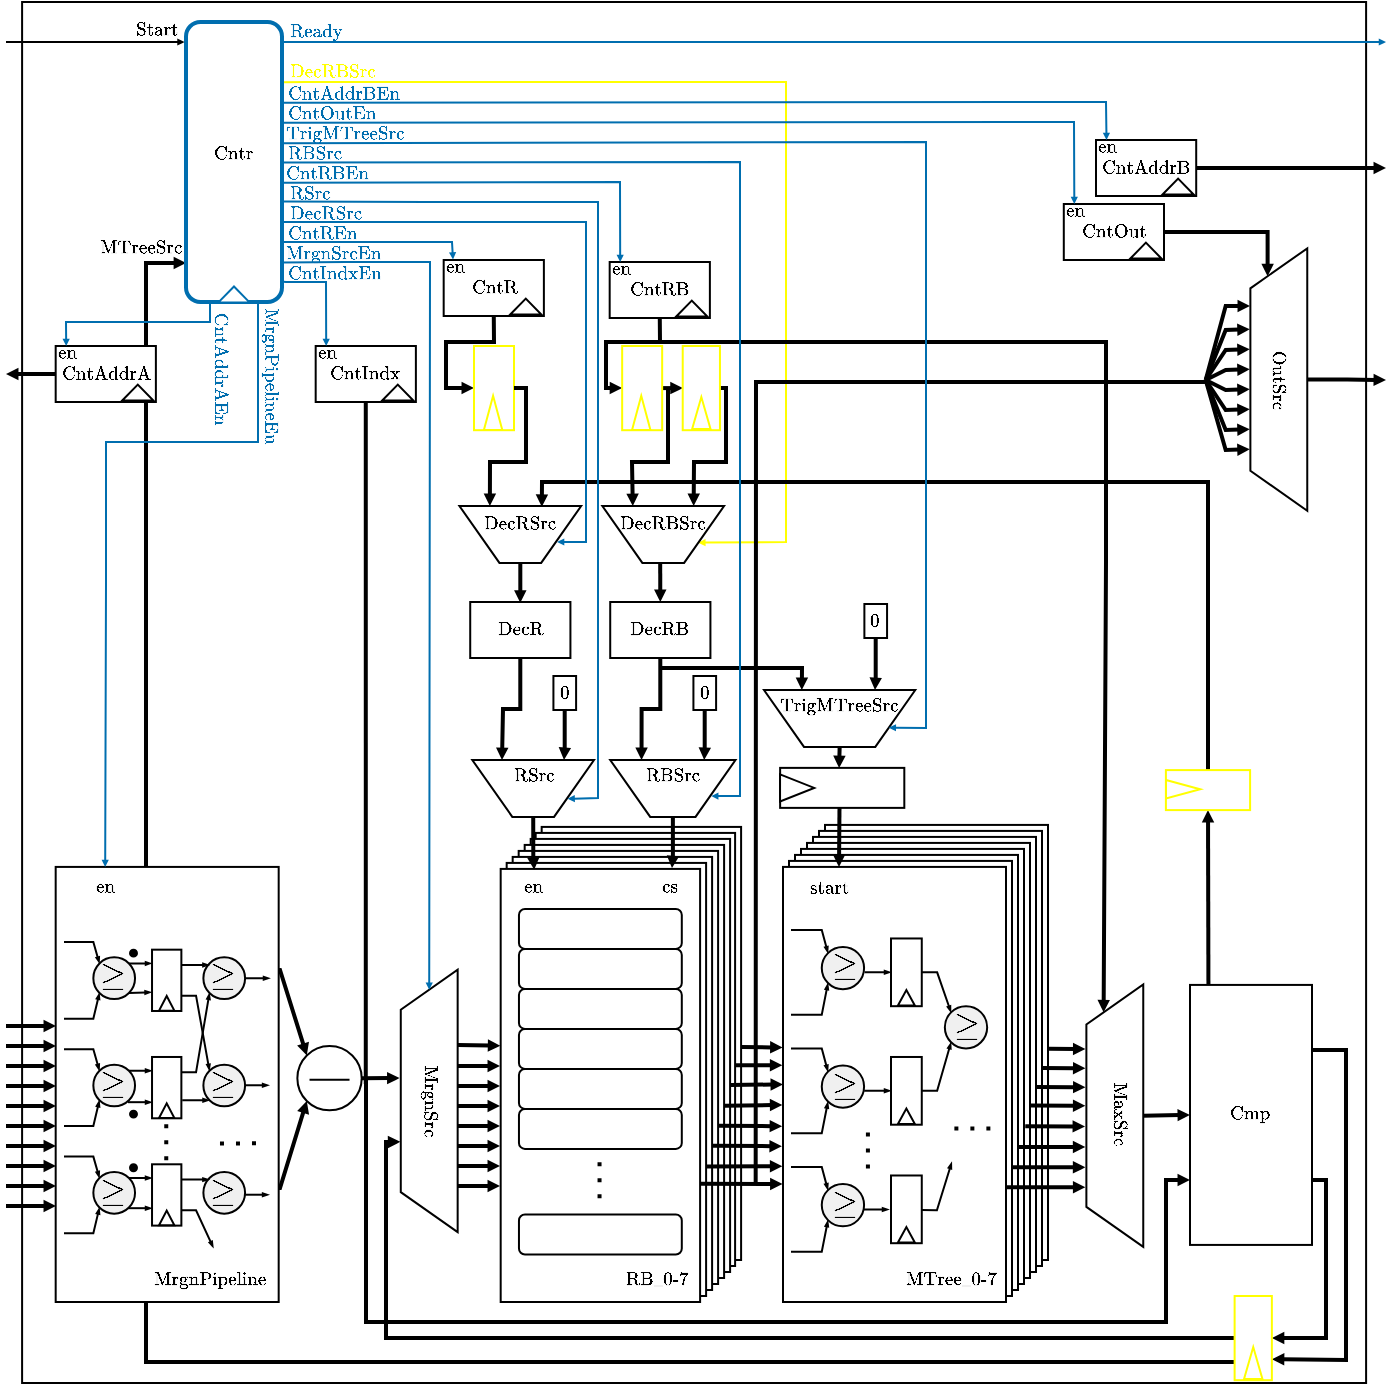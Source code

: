 <mxfile version="26.1.0">
  <diagram name="Page-1" id="jIAjzlRB5ozrFk951E2j">
    <mxGraphModel dx="629" dy="343" grid="1" gridSize="10" guides="1" tooltips="1" connect="1" arrows="1" fold="1" page="1" pageScale="1" pageWidth="595" pageHeight="842" math="1" shadow="0">
      <root>
        <mxCell id="0" />
        <mxCell id="1" parent="0" />
        <mxCell id="fjjCcIhR5FJAD0Cf6J86-1" value="" style="rounded=0;whiteSpace=wrap;html=1;strokeWidth=1;" vertex="1" parent="1">
          <mxGeometry x="28.05" y="10" width="672" height="690.5" as="geometry" />
        </mxCell>
        <mxCell id="fjjCcIhR5FJAD0Cf6J86-296" value="" style="endArrow=block;html=1;rounded=0;entryX=0;entryY=0.25;entryDx=0;entryDy=0;endSize=1;endFill=1;strokeColor=#FFFF00;exitX=1.007;exitY=0.215;exitDx=0;exitDy=0;exitPerimeter=0;" edge="1" parent="1" source="fjjCcIhR5FJAD0Cf6J86-214" target="fjjCcIhR5FJAD0Cf6J86-276">
          <mxGeometry width="50" height="50" relative="1" as="geometry">
            <mxPoint x="160" y="40" as="sourcePoint" />
            <mxPoint x="290" y="40" as="targetPoint" />
            <Array as="points">
              <mxPoint x="170" y="50" />
              <mxPoint x="190" y="50" />
              <mxPoint x="220" y="50" />
              <mxPoint x="280" y="50" />
              <mxPoint x="410" y="50" />
              <mxPoint x="410" y="280" />
            </Array>
          </mxGeometry>
        </mxCell>
        <mxCell id="fjjCcIhR5FJAD0Cf6J86-227" value="" style="endArrow=block;html=1;rounded=0;exitX=0;exitY=0.5;exitDx=0;exitDy=0;entryX=0.751;entryY=-0.205;entryDx=0;entryDy=0;entryPerimeter=0;endSize=1;endFill=1;strokeWidth=2;" edge="1" parent="1" source="fjjCcIhR5FJAD0Cf6J86-287" target="fjjCcIhR5FJAD0Cf6J86-107">
          <mxGeometry width="50" height="50" relative="1" as="geometry">
            <mxPoint x="630" y="470" as="sourcePoint" />
            <mxPoint x="288" y="260" as="targetPoint" />
            <Array as="points">
              <mxPoint x="621" y="250" />
              <mxPoint x="288" y="250" />
            </Array>
          </mxGeometry>
        </mxCell>
        <mxCell id="fjjCcIhR5FJAD0Cf6J86-2" style="edgeStyle=orthogonalEdgeStyle;rounded=0;orthogonalLoop=1;jettySize=auto;html=1;strokeWidth=2;endArrow=block;endFill=1;endSize=1;entryX=0.001;entryY=0.861;entryDx=0;entryDy=0;entryPerimeter=0;" edge="1" parent="1" target="fjjCcIhR5FJAD0Cf6J86-214">
          <mxGeometry relative="1" as="geometry">
            <mxPoint x="80" y="130" as="targetPoint" />
            <Array as="points">
              <mxPoint x="643" y="690" />
              <mxPoint x="90" y="690" />
              <mxPoint x="90" y="141" />
            </Array>
            <mxPoint x="640" y="690" as="sourcePoint" />
          </mxGeometry>
        </mxCell>
        <mxCell id="fjjCcIhR5FJAD0Cf6J86-3" value="" style="endArrow=block;html=1;rounded=0;exitX=1;exitY=0.75;exitDx=0;exitDy=0;entryX=0;entryY=1;entryDx=0;entryDy=0;endSize=1;endFill=1;strokeWidth=2;" edge="1" parent="1" target="fjjCcIhR5FJAD0Cf6J86-94">
          <mxGeometry width="50" height="50" relative="1" as="geometry">
            <mxPoint x="149.5" y="603.115" as="sourcePoint" />
            <mxPoint x="217.0" y="660" as="targetPoint" />
            <Array as="points">
              <mxPoint x="157.0" y="603" />
            </Array>
          </mxGeometry>
        </mxCell>
        <mxCell id="fjjCcIhR5FJAD0Cf6J86-4" value="" style="endArrow=block;html=1;rounded=0;exitX=1;exitY=0.25;exitDx=0;exitDy=0;entryX=0;entryY=0;entryDx=0;entryDy=0;endSize=1;endFill=1;strokeWidth=2;" edge="1" parent="1" target="fjjCcIhR5FJAD0Cf6J86-94">
          <mxGeometry width="50" height="50" relative="1" as="geometry">
            <mxPoint x="149.5" y="494.345" as="sourcePoint" />
            <mxPoint x="227.0" y="470" as="targetPoint" />
            <Array as="points">
              <mxPoint x="157.0" y="494" />
            </Array>
          </mxGeometry>
        </mxCell>
        <mxCell id="fjjCcIhR5FJAD0Cf6J86-5" value="" style="rounded=0;whiteSpace=wrap;html=1;" vertex="1" parent="1">
          <mxGeometry x="44.84" y="442.46" width="111.5" height="217.54" as="geometry" />
        </mxCell>
        <mxCell id="fjjCcIhR5FJAD0Cf6J86-6" value="" style="rounded=0;whiteSpace=wrap;html=1;" vertex="1" parent="1">
          <mxGeometry x="429.5" y="421.46" width="111.5" height="217.54" as="geometry" />
        </mxCell>
        <mxCell id="fjjCcIhR5FJAD0Cf6J86-7" value="" style="rounded=0;whiteSpace=wrap;html=1;" vertex="1" parent="1">
          <mxGeometry x="426.5" y="424.46" width="111.5" height="217.54" as="geometry" />
        </mxCell>
        <mxCell id="fjjCcIhR5FJAD0Cf6J86-8" value="" style="rounded=0;whiteSpace=wrap;html=1;" vertex="1" parent="1">
          <mxGeometry x="423.5" y="427.46" width="111.5" height="217.54" as="geometry" />
        </mxCell>
        <mxCell id="fjjCcIhR5FJAD0Cf6J86-9" value="" style="rounded=0;whiteSpace=wrap;html=1;" vertex="1" parent="1">
          <mxGeometry x="420.5" y="430.46" width="111.5" height="217.54" as="geometry" />
        </mxCell>
        <mxCell id="fjjCcIhR5FJAD0Cf6J86-10" value="" style="rounded=0;whiteSpace=wrap;html=1;" vertex="1" parent="1">
          <mxGeometry x="417.5" y="433.46" width="111.5" height="217.54" as="geometry" />
        </mxCell>
        <mxCell id="fjjCcIhR5FJAD0Cf6J86-11" value="" style="rounded=0;whiteSpace=wrap;html=1;" vertex="1" parent="1">
          <mxGeometry x="414.5" y="436.46" width="111.5" height="217.54" as="geometry" />
        </mxCell>
        <mxCell id="fjjCcIhR5FJAD0Cf6J86-12" value="" style="rounded=0;whiteSpace=wrap;html=1;" vertex="1" parent="1">
          <mxGeometry x="411.5" y="439.46" width="111.5" height="217.54" as="geometry" />
        </mxCell>
        <mxCell id="fjjCcIhR5FJAD0Cf6J86-13" value="" style="rounded=0;whiteSpace=wrap;html=1;" vertex="1" parent="1">
          <mxGeometry x="287.84" y="422.46" width="99.71" height="216.54" as="geometry" />
        </mxCell>
        <mxCell id="fjjCcIhR5FJAD0Cf6J86-14" value="" style="rounded=0;whiteSpace=wrap;html=1;" vertex="1" parent="1">
          <mxGeometry x="284.84" y="425.46" width="99.71" height="216.54" as="geometry" />
        </mxCell>
        <mxCell id="fjjCcIhR5FJAD0Cf6J86-15" value="" style="endArrow=block;html=1;rounded=0;endFill=1;strokeWidth=2;exitX=1.004;exitY=0.568;exitDx=0;exitDy=0;exitPerimeter=0;entryX=0;entryY=0.5;entryDx=0;entryDy=0;startFill=0;endSize=1;" edge="1" parent="1" source="fjjCcIhR5FJAD0Cf6J86-16" target="fjjCcIhR5FJAD0Cf6J86-40">
          <mxGeometry width="50" height="50" relative="1" as="geometry">
            <mxPoint x="382.61" y="551.31" as="sourcePoint" />
            <mxPoint x="491.461" y="552.06" as="targetPoint" />
          </mxGeometry>
        </mxCell>
        <mxCell id="fjjCcIhR5FJAD0Cf6J86-16" value="" style="rounded=0;whiteSpace=wrap;html=1;" vertex="1" parent="1">
          <mxGeometry x="282.34" y="428.46" width="99.71" height="216.54" as="geometry" />
        </mxCell>
        <mxCell id="fjjCcIhR5FJAD0Cf6J86-17" value="" style="rounded=0;whiteSpace=wrap;html=1;" vertex="1" parent="1">
          <mxGeometry x="279.34" y="431.46" width="99.71" height="216.54" as="geometry" />
        </mxCell>
        <mxCell id="fjjCcIhR5FJAD0Cf6J86-18" value="" style="rounded=0;whiteSpace=wrap;html=1;" vertex="1" parent="1">
          <mxGeometry x="276.34" y="434.46" width="99.71" height="216.54" as="geometry" />
        </mxCell>
        <mxCell id="fjjCcIhR5FJAD0Cf6J86-19" value="" style="rounded=0;whiteSpace=wrap;html=1;" vertex="1" parent="1">
          <mxGeometry x="273.34" y="437.46" width="99.71" height="216.54" as="geometry" />
        </mxCell>
        <mxCell id="fjjCcIhR5FJAD0Cf6J86-20" value="" style="rounded=0;whiteSpace=wrap;html=1;" vertex="1" parent="1">
          <mxGeometry x="270.34" y="440.46" width="99.71" height="216.54" as="geometry" />
        </mxCell>
        <mxCell id="fjjCcIhR5FJAD0Cf6J86-21" value="" style="endArrow=block;html=1;rounded=0;exitX=0.713;exitY=1.004;exitDx=0;exitDy=0;exitPerimeter=0;entryX=-0.002;entryY=0.45;entryDx=0;entryDy=0;entryPerimeter=0;endSize=1;endFill=1;strokeWidth=2;" edge="1" parent="1" source="fjjCcIhR5FJAD0Cf6J86-58">
          <mxGeometry width="50" height="50" relative="1" as="geometry">
            <mxPoint x="240.0" y="582" as="sourcePoint" />
            <mxPoint x="267.141" y="531.903" as="targetPoint" />
          </mxGeometry>
        </mxCell>
        <mxCell id="fjjCcIhR5FJAD0Cf6J86-22" value="" style="endArrow=block;html=1;rounded=0;exitX=0.764;exitY=1.013;exitDx=0;exitDy=0;exitPerimeter=0;entryX=-0.005;entryY=0.335;entryDx=0;entryDy=0;entryPerimeter=0;endSize=1;endFill=1;strokeWidth=2;" edge="1" parent="1">
          <mxGeometry width="50" height="50" relative="1" as="geometry">
            <mxPoint x="232.0" y="542" as="sourcePoint" />
            <mxPoint x="267.0" y="542" as="targetPoint" />
          </mxGeometry>
        </mxCell>
        <mxCell id="fjjCcIhR5FJAD0Cf6J86-23" value="" style="endArrow=block;html=1;rounded=0;exitX=0.764;exitY=1.013;exitDx=0;exitDy=0;exitPerimeter=0;entryX=-0.005;entryY=0.335;entryDx=0;entryDy=0;entryPerimeter=0;endSize=1;endFill=1;strokeWidth=2;" edge="1" parent="1">
          <mxGeometry width="50" height="50" relative="1" as="geometry">
            <mxPoint x="232.0" y="552" as="sourcePoint" />
            <mxPoint x="267.0" y="552" as="targetPoint" />
          </mxGeometry>
        </mxCell>
        <mxCell id="fjjCcIhR5FJAD0Cf6J86-24" value="" style="endArrow=block;html=1;rounded=0;exitX=0.764;exitY=1.013;exitDx=0;exitDy=0;exitPerimeter=0;entryX=-0.005;entryY=0.335;entryDx=0;entryDy=0;entryPerimeter=0;endSize=1;endFill=1;strokeWidth=2;" edge="1" parent="1">
          <mxGeometry width="50" height="50" relative="1" as="geometry">
            <mxPoint x="232.0" y="562" as="sourcePoint" />
            <mxPoint x="267.0" y="562" as="targetPoint" />
          </mxGeometry>
        </mxCell>
        <mxCell id="fjjCcIhR5FJAD0Cf6J86-25" value="" style="endArrow=block;html=1;rounded=0;exitX=0.764;exitY=1.013;exitDx=0;exitDy=0;exitPerimeter=0;entryX=-0.005;entryY=0.335;entryDx=0;entryDy=0;entryPerimeter=0;endSize=1;endFill=1;strokeWidth=2;" edge="1" parent="1">
          <mxGeometry width="50" height="50" relative="1" as="geometry">
            <mxPoint x="232.0" y="572" as="sourcePoint" />
            <mxPoint x="267.0" y="572" as="targetPoint" />
          </mxGeometry>
        </mxCell>
        <mxCell id="fjjCcIhR5FJAD0Cf6J86-26" value="" style="endArrow=block;html=1;rounded=0;exitX=0.764;exitY=1.013;exitDx=0;exitDy=0;exitPerimeter=0;entryX=-0.005;entryY=0.335;entryDx=0;entryDy=0;entryPerimeter=0;endSize=1;endFill=1;strokeWidth=2;" edge="1" parent="1">
          <mxGeometry width="50" height="50" relative="1" as="geometry">
            <mxPoint x="232.0" y="582" as="sourcePoint" />
            <mxPoint x="267.0" y="582" as="targetPoint" />
          </mxGeometry>
        </mxCell>
        <mxCell id="fjjCcIhR5FJAD0Cf6J86-27" value="" style="endArrow=block;html=1;rounded=0;exitX=0.764;exitY=1.013;exitDx=0;exitDy=0;exitPerimeter=0;entryX=-0.005;entryY=0.335;entryDx=0;entryDy=0;entryPerimeter=0;endSize=1;endFill=1;strokeWidth=2;" edge="1" parent="1">
          <mxGeometry width="50" height="50" relative="1" as="geometry">
            <mxPoint x="232.0" y="592" as="sourcePoint" />
            <mxPoint x="267.0" y="592" as="targetPoint" />
          </mxGeometry>
        </mxCell>
        <mxCell id="fjjCcIhR5FJAD0Cf6J86-28" value="" style="endArrow=block;html=1;rounded=0;exitX=0.764;exitY=1.013;exitDx=0;exitDy=0;exitPerimeter=0;entryX=-0.005;entryY=0.335;entryDx=0;entryDy=0;entryPerimeter=0;endSize=1;endFill=1;strokeWidth=2;" edge="1" parent="1">
          <mxGeometry width="50" height="50" relative="1" as="geometry">
            <mxPoint x="232.0" y="602" as="sourcePoint" />
            <mxPoint x="267.0" y="602" as="targetPoint" />
          </mxGeometry>
        </mxCell>
        <mxCell id="fjjCcIhR5FJAD0Cf6J86-29" value="" style="rounded=0;whiteSpace=wrap;html=1;" vertex="1" parent="1">
          <mxGeometry x="267.34" y="443.46" width="99.71" height="216.54" as="geometry" />
        </mxCell>
        <mxCell id="fjjCcIhR5FJAD0Cf6J86-30" value="" style="rounded=1;whiteSpace=wrap;html=1;" vertex="1" parent="1">
          <mxGeometry x="276.48" y="563.46" width="81.42" height="20" as="geometry" />
        </mxCell>
        <mxCell id="fjjCcIhR5FJAD0Cf6J86-31" value="" style="rounded=1;whiteSpace=wrap;html=1;" vertex="1" parent="1">
          <mxGeometry x="276.48" y="543.46" width="81.42" height="20" as="geometry" />
        </mxCell>
        <mxCell id="fjjCcIhR5FJAD0Cf6J86-32" value="" style="rounded=1;whiteSpace=wrap;html=1;" vertex="1" parent="1">
          <mxGeometry x="276.48" y="523.46" width="81.42" height="20" as="geometry" />
        </mxCell>
        <mxCell id="fjjCcIhR5FJAD0Cf6J86-33" value="" style="rounded=1;whiteSpace=wrap;html=1;" vertex="1" parent="1">
          <mxGeometry x="276.48" y="503.46" width="81.42" height="20" as="geometry" />
        </mxCell>
        <mxCell id="fjjCcIhR5FJAD0Cf6J86-34" value="" style="rounded=1;whiteSpace=wrap;html=1;" vertex="1" parent="1">
          <mxGeometry x="276.48" y="483.46" width="81.42" height="20" as="geometry" />
        </mxCell>
        <mxCell id="fjjCcIhR5FJAD0Cf6J86-35" value="" style="rounded=1;whiteSpace=wrap;html=1;" vertex="1" parent="1">
          <mxGeometry x="276.48" y="463.46" width="81.42" height="20" as="geometry" />
        </mxCell>
        <mxCell id="fjjCcIhR5FJAD0Cf6J86-36" value="" style="endArrow=none;dashed=1;html=1;dashPattern=1 3;strokeWidth=2;rounded=0;" edge="1" parent="1">
          <mxGeometry width="50" height="50" relative="1" as="geometry">
            <mxPoint x="316.77" y="590.07" as="sourcePoint" />
            <mxPoint x="316.77" y="610.07" as="targetPoint" />
          </mxGeometry>
        </mxCell>
        <mxCell id="fjjCcIhR5FJAD0Cf6J86-37" value="" style="rounded=1;whiteSpace=wrap;html=1;" vertex="1" parent="1">
          <mxGeometry x="276.48" y="616.23" width="81.42" height="20" as="geometry" />
        </mxCell>
        <mxCell id="fjjCcIhR5FJAD0Cf6J86-38" value="&lt;font style=&quot;font-size: 8px;&quot;&gt;$$\text{en}$$&lt;/font&gt;" style="text;html=1;align=center;verticalAlign=middle;whiteSpace=wrap;rounded=0;" vertex="1" parent="1">
          <mxGeometry x="278.32" y="449.69" width="10.52" height="7.54" as="geometry" />
        </mxCell>
        <mxCell id="fjjCcIhR5FJAD0Cf6J86-39" value="&lt;font style=&quot;font-size: 8px;&quot;&gt;$$\text{cs}$$&lt;/font&gt;" style="text;html=1;align=center;verticalAlign=middle;whiteSpace=wrap;rounded=0;" vertex="1" parent="1">
          <mxGeometry x="346.5" y="449.69" width="9.1" height="7.54" as="geometry" />
        </mxCell>
        <mxCell id="fjjCcIhR5FJAD0Cf6J86-40" value="" style="rounded=0;whiteSpace=wrap;html=1;" vertex="1" parent="1">
          <mxGeometry x="408.5" y="442.46" width="111.5" height="217.54" as="geometry" />
        </mxCell>
        <mxCell id="fjjCcIhR5FJAD0Cf6J86-41" value="&lt;font style=&quot;font-size: 8px;&quot;&gt;$$\text{start}$$&lt;/font&gt;" style="text;html=1;align=center;verticalAlign=middle;whiteSpace=wrap;rounded=0;" vertex="1" parent="1">
          <mxGeometry x="417.0" y="443.46" width="30" height="20" as="geometry" />
        </mxCell>
        <mxCell id="fjjCcIhR5FJAD0Cf6J86-42" value="" style="shape=trapezoid;perimeter=trapezoidPerimeter;whiteSpace=wrap;html=1;fixedSize=1;rotation=-90;fillColor=#FFFFFF;strokeWidth=1;" vertex="1" parent="1">
          <mxGeometry x="508.8" y="552.63" width="131.22" height="28.44" as="geometry" />
        </mxCell>
        <mxCell id="fjjCcIhR5FJAD0Cf6J86-43" value="" style="endArrow=block;html=1;rounded=0;endFill=1;strokeWidth=2;exitX=0.997;exitY=0.072;exitDx=0;exitDy=0;exitPerimeter=0;entryX=0.44;entryY=-0.018;entryDx=0;entryDy=0;entryPerimeter=0;endSize=1;" edge="1" parent="1">
          <mxGeometry width="50" height="50" relative="1" as="geometry">
            <mxPoint x="520.004" y="602.65" as="sourcePoint" />
            <mxPoint x="559.688" y="602.627" as="targetPoint" />
          </mxGeometry>
        </mxCell>
        <mxCell id="fjjCcIhR5FJAD0Cf6J86-44" value="" style="endArrow=block;html=1;rounded=0;endFill=1;strokeWidth=2;exitX=0.997;exitY=0.072;exitDx=0;exitDy=0;exitPerimeter=0;entryX=0.471;entryY=-0.019;entryDx=0;entryDy=0;entryPerimeter=0;endSize=1;" edge="1" parent="1">
          <mxGeometry width="50" height="50" relative="1" as="geometry">
            <mxPoint x="523.004" y="592.63" as="sourcePoint" />
            <mxPoint x="559.66" y="592.68" as="targetPoint" />
          </mxGeometry>
        </mxCell>
        <mxCell id="fjjCcIhR5FJAD0Cf6J86-45" value="" style="endArrow=block;html=1;rounded=0;endFill=1;strokeWidth=2;exitX=1.001;exitY=0.483;exitDx=0;exitDy=0;exitPerimeter=0;entryX=0.471;entryY=-0.019;entryDx=0;entryDy=0;entryPerimeter=0;endSize=1;" edge="1" parent="1">
          <mxGeometry width="50" height="50" relative="1" as="geometry">
            <mxPoint x="526.139" y="582.53" as="sourcePoint" />
            <mxPoint x="559.66" y="582.45" as="targetPoint" />
          </mxGeometry>
        </mxCell>
        <mxCell id="fjjCcIhR5FJAD0Cf6J86-46" value="" style="endArrow=block;html=1;rounded=0;endFill=1;strokeWidth=2;exitX=1.001;exitY=0.447;exitDx=0;exitDy=0;exitPerimeter=0;entryX=0.471;entryY=-0.019;entryDx=0;entryDy=0;entryPerimeter=0;endSize=1;" edge="1" parent="1">
          <mxGeometry width="50" height="50" relative="1" as="geometry">
            <mxPoint x="529.639" y="572.09" as="sourcePoint" />
            <mxPoint x="559.52" y="572.22" as="targetPoint" />
          </mxGeometry>
        </mxCell>
        <mxCell id="fjjCcIhR5FJAD0Cf6J86-47" value="" style="endArrow=block;html=1;rounded=0;endFill=1;strokeWidth=2;exitX=1.001;exitY=0.447;exitDx=0;exitDy=0;exitPerimeter=0;entryX=0.578;entryY=-0.018;entryDx=0;entryDy=0;entryPerimeter=0;endSize=1;" edge="1" parent="1">
          <mxGeometry width="50" height="50" relative="1" as="geometry">
            <mxPoint x="532.5" y="561.73" as="sourcePoint" />
            <mxPoint x="559.688" y="561.897" as="targetPoint" />
          </mxGeometry>
        </mxCell>
        <mxCell id="fjjCcIhR5FJAD0Cf6J86-48" value="" style="endArrow=block;html=1;rounded=0;endFill=1;strokeWidth=2;exitX=1.001;exitY=0.616;exitDx=0;exitDy=0;exitPerimeter=0;entryX=0.61;entryY=-0.016;entryDx=0;entryDy=0;entryPerimeter=0;endSize=1;" edge="1" parent="1">
          <mxGeometry width="50" height="50" relative="1" as="geometry">
            <mxPoint x="535.139" y="552.465" as="sourcePoint" />
            <mxPoint x="559.745" y="552.597" as="targetPoint" />
          </mxGeometry>
        </mxCell>
        <mxCell id="fjjCcIhR5FJAD0Cf6J86-49" value="" style="endArrow=block;html=1;rounded=0;endFill=1;strokeWidth=2;exitX=1.001;exitY=0.586;exitDx=0;exitDy=0;exitPerimeter=0;entryX=0.648;entryY=-0.017;entryDx=0;entryDy=0;entryPerimeter=0;endSize=1;" edge="1" parent="1">
          <mxGeometry width="50" height="50" relative="1" as="geometry">
            <mxPoint x="538.139" y="542.938" as="sourcePoint" />
            <mxPoint x="559.717" y="543.178" as="targetPoint" />
          </mxGeometry>
        </mxCell>
        <mxCell id="fjjCcIhR5FJAD0Cf6J86-50" value="" style="endArrow=block;html=1;rounded=0;endFill=1;strokeWidth=2;exitX=1.002;exitY=0.556;exitDx=0;exitDy=0;exitPerimeter=0;entryX=0.684;entryY=-0.017;entryDx=0;entryDy=0;entryPerimeter=0;endSize=1;" edge="1" parent="1">
          <mxGeometry width="50" height="50" relative="1" as="geometry">
            <mxPoint x="541.277" y="533.412" as="sourcePoint" />
            <mxPoint x="559.717" y="533.466" as="targetPoint" />
          </mxGeometry>
        </mxCell>
        <mxCell id="fjjCcIhR5FJAD0Cf6J86-51" value="" style="endArrow=block;html=1;rounded=0;endFill=1;strokeWidth=2;exitX=1.004;exitY=0.727;exitDx=0;exitDy=0;exitPerimeter=0;entryX=-0.002;entryY=0.729;entryDx=0;entryDy=0;entryPerimeter=0;startFill=0;endSize=1;" edge="1" parent="1" source="fjjCcIhR5FJAD0Cf6J86-29" target="fjjCcIhR5FJAD0Cf6J86-40">
          <mxGeometry width="50" height="50" relative="1" as="geometry">
            <mxPoint x="367.549" y="600.81" as="sourcePoint" />
            <mxPoint x="491.469" y="601.35" as="targetPoint" />
          </mxGeometry>
        </mxCell>
        <mxCell id="fjjCcIhR5FJAD0Cf6J86-52" value="" style="endArrow=block;html=1;rounded=0;endFill=1;strokeWidth=2;exitX=1.001;exitY=0.701;exitDx=0;exitDy=0;exitPerimeter=0;startFill=0;endSize=1;entryX=-0.003;entryY=0.688;entryDx=0;entryDy=0;entryPerimeter=0;" edge="1" parent="1" source="fjjCcIhR5FJAD0Cf6J86-20" target="fjjCcIhR5FJAD0Cf6J86-40">
          <mxGeometry width="50" height="50" relative="1" as="geometry">
            <mxPoint x="370.689" y="592.155" as="sourcePoint" />
            <mxPoint x="410.0" y="592" as="targetPoint" />
          </mxGeometry>
        </mxCell>
        <mxCell id="fjjCcIhR5FJAD0Cf6J86-53" value="" style="endArrow=block;html=1;rounded=0;endFill=1;strokeWidth=2;exitX=1.004;exitY=0.667;exitDx=0;exitDy=0;exitPerimeter=0;entryX=-0.005;entryY=0.642;entryDx=0;entryDy=0;entryPerimeter=0;startFill=0;endSize=1;" edge="1" parent="1" source="fjjCcIhR5FJAD0Cf6J86-19" target="fjjCcIhR5FJAD0Cf6J86-40">
          <mxGeometry width="50" height="50" relative="1" as="geometry">
            <mxPoint x="373.71" y="581.83" as="sourcePoint" />
            <mxPoint x="491.5" y="582.19" as="targetPoint" />
          </mxGeometry>
        </mxCell>
        <mxCell id="fjjCcIhR5FJAD0Cf6J86-54" value="" style="endArrow=block;html=1;rounded=0;endFill=1;strokeWidth=2;exitX=1.003;exitY=0.676;exitDx=0;exitDy=0;exitPerimeter=0;entryX=-0.004;entryY=0.596;entryDx=0;entryDy=0;entryPerimeter=0;startFill=0;endSize=1;" edge="1" parent="1" target="fjjCcIhR5FJAD0Cf6J86-40">
          <mxGeometry width="50" height="50" relative="1" as="geometry">
            <mxPoint x="376.349" y="571.841" as="sourcePoint" />
            <mxPoint x="491.5" y="572.39" as="targetPoint" />
          </mxGeometry>
        </mxCell>
        <mxCell id="fjjCcIhR5FJAD0Cf6J86-55" value="" style="endArrow=block;html=1;rounded=0;endFill=1;strokeWidth=2;exitX=1.024;exitY=0.564;exitDx=0;exitDy=0;exitPerimeter=0;entryX=-0.003;entryY=0.456;entryDx=0;entryDy=0;entryPerimeter=0;startFill=0;startSize=6;endSize=1;" edge="1" parent="1" target="fjjCcIhR5FJAD0Cf6J86-40">
          <mxGeometry width="50" height="50" relative="1" as="geometry">
            <mxPoint x="384.443" y="541.589" as="sourcePoint" />
            <mxPoint x="491.361" y="541.98" as="targetPoint" />
          </mxGeometry>
        </mxCell>
        <mxCell id="fjjCcIhR5FJAD0Cf6J86-56" value="" style="endArrow=block;html=1;rounded=0;endFill=1;strokeWidth=2;exitX=1.004;exitY=0.55;exitDx=0;exitDy=0;exitPerimeter=0;entryX=-0.002;entryY=0.415;entryDx=0;entryDy=0;entryPerimeter=0;startFill=0;endSize=1;" edge="1" parent="1" target="fjjCcIhR5FJAD0Cf6J86-40">
          <mxGeometry width="50" height="50" relative="1" as="geometry">
            <mxPoint x="387.949" y="532.557" as="sourcePoint" />
            <mxPoint x="491.5" y="531.64" as="targetPoint" />
          </mxGeometry>
        </mxCell>
        <mxCell id="fjjCcIhR5FJAD0Cf6J86-57" value="&lt;h5&gt;&lt;font face=&quot;Helvetica&quot; style=&quot;font-size: 8px;&quot;&gt;$$\text{Cmp}$$&lt;/font&gt;&lt;/h5&gt;" style="rounded=0;whiteSpace=wrap;html=1;rotation=0;" vertex="1" parent="1">
          <mxGeometry x="612" y="501.46" width="61" height="130" as="geometry" />
        </mxCell>
        <mxCell id="fjjCcIhR5FJAD0Cf6J86-58" value="" style="shape=trapezoid;perimeter=trapezoidPerimeter;whiteSpace=wrap;html=1;fixedSize=1;rotation=-90;fillColor=#FFFFFF;strokeWidth=1;" vertex="1" parent="1">
          <mxGeometry x="166.0" y="545.24" width="131.22" height="28.44" as="geometry" />
        </mxCell>
        <mxCell id="fjjCcIhR5FJAD0Cf6J86-59" value="" style="endArrow=block;html=1;rounded=0;exitX=0.5;exitY=1;exitDx=0;exitDy=0;entryX=0;entryY=0.5;entryDx=0;entryDy=0;endSize=1;endFill=1;strokeWidth=2;" edge="1" parent="1" source="fjjCcIhR5FJAD0Cf6J86-42" target="fjjCcIhR5FJAD0Cf6J86-57">
          <mxGeometry width="50" height="50" relative="1" as="geometry">
            <mxPoint x="631" y="592" as="sourcePoint" />
            <mxPoint x="681" y="542" as="targetPoint" />
          </mxGeometry>
        </mxCell>
        <mxCell id="fjjCcIhR5FJAD0Cf6J86-60" value="" style="shape=trapezoid;perimeter=trapezoidPerimeter;whiteSpace=wrap;html=1;fixedSize=1;rotation=-180;fillColor=#FFFFFF;strokeWidth=1;" vertex="1" parent="1">
          <mxGeometry x="253.15" y="389" width="60.87" height="28.44" as="geometry" />
        </mxCell>
        <mxCell id="fjjCcIhR5FJAD0Cf6J86-61" value="" style="shape=trapezoid;perimeter=trapezoidPerimeter;whiteSpace=wrap;html=1;fixedSize=1;rotation=-180;fillColor=#FFFFFF;strokeWidth=1;" vertex="1" parent="1">
          <mxGeometry x="322.11" y="389" width="62.65" height="28.44" as="geometry" />
        </mxCell>
        <mxCell id="fjjCcIhR5FJAD0Cf6J86-62" value="&lt;font style=&quot;font-size: 8px;&quot;&gt;$$\text{RBSrc}$$&lt;/font&gt;" style="text;html=1;align=center;verticalAlign=middle;whiteSpace=wrap;rounded=0;" vertex="1" parent="1">
          <mxGeometry x="335.68" y="389.0" width="35.52" height="16.44" as="geometry" />
        </mxCell>
        <mxCell id="fjjCcIhR5FJAD0Cf6J86-63" value="&lt;font style=&quot;font-size: 8px;&quot;&gt;$$\text{RSrc}$$&lt;/font&gt;" style="text;html=1;align=center;verticalAlign=middle;whiteSpace=wrap;rounded=0;" vertex="1" parent="1">
          <mxGeometry x="265.82" y="389.0" width="35.52" height="16.44" as="geometry" />
        </mxCell>
        <mxCell id="fjjCcIhR5FJAD0Cf6J86-64" style="edgeStyle=orthogonalEdgeStyle;rounded=0;orthogonalLoop=1;jettySize=auto;html=1;entryX=0.168;entryY=0.002;entryDx=0;entryDy=0;entryPerimeter=0;endSize=1;endArrow=block;endFill=1;strokeWidth=2;" edge="1" parent="1" source="fjjCcIhR5FJAD0Cf6J86-60" target="fjjCcIhR5FJAD0Cf6J86-29">
          <mxGeometry relative="1" as="geometry" />
        </mxCell>
        <mxCell id="fjjCcIhR5FJAD0Cf6J86-65" style="edgeStyle=orthogonalEdgeStyle;rounded=0;orthogonalLoop=1;jettySize=auto;html=1;entryX=0.829;entryY=0.012;entryDx=0;entryDy=0;entryPerimeter=0;endSize=1;endArrow=block;endFill=1;strokeWidth=2;" edge="1" parent="1" source="fjjCcIhR5FJAD0Cf6J86-61" target="fjjCcIhR5FJAD0Cf6J86-20">
          <mxGeometry relative="1" as="geometry" />
        </mxCell>
        <mxCell id="fjjCcIhR5FJAD0Cf6J86-66" value="" style="ellipse;whiteSpace=wrap;html=1;aspect=fixed;fillColor=#F0F0F0;" vertex="1" parent="1">
          <mxGeometry x="427.885" y="482.465" width="21.163" height="21.163" as="geometry" />
        </mxCell>
        <mxCell id="fjjCcIhR5FJAD0Cf6J86-67" value="" style="endArrow=blockThin;html=1;rounded=0;exitX=1;exitY=0.5;exitDx=0;exitDy=0;entryX=0;entryY=0;entryDx=0;entryDy=0;endFill=1;endSize=1;" edge="1" parent="1" target="fjjCcIhR5FJAD0Cf6J86-66">
          <mxGeometry width="50" height="50" relative="1" as="geometry">
            <mxPoint x="412.5" y="474" as="sourcePoint" />
            <mxPoint x="489.423" y="448.604" as="targetPoint" />
            <Array as="points">
              <mxPoint x="427.885" y="474" />
            </Array>
          </mxGeometry>
        </mxCell>
        <mxCell id="fjjCcIhR5FJAD0Cf6J86-68" value="" style="endArrow=blockThin;html=1;rounded=0;entryX=0;entryY=1;entryDx=0;entryDy=0;exitX=1;exitY=0.5;exitDx=0;exitDy=0;endFill=1;endSize=1;" edge="1" parent="1" target="fjjCcIhR5FJAD0Cf6J86-66">
          <mxGeometry width="50" height="50" relative="1" as="geometry">
            <mxPoint x="412.5" y="516.326" as="sourcePoint" />
            <mxPoint x="443.269" y="524.792" as="targetPoint" />
            <Array as="points">
              <mxPoint x="427.885" y="516.326" />
            </Array>
          </mxGeometry>
        </mxCell>
        <mxCell id="fjjCcIhR5FJAD0Cf6J86-69" value="&lt;font style=&quot;font-size: 14px;&quot;&gt;$$\geq$$&lt;/font&gt;" style="text;html=1;align=center;verticalAlign=middle;whiteSpace=wrap;rounded=0;" vertex="1" parent="1">
          <mxGeometry x="432.654" y="485.98" width="11.538" height="12.698" as="geometry" />
        </mxCell>
        <mxCell id="fjjCcIhR5FJAD0Cf6J86-70" style="edgeStyle=orthogonalEdgeStyle;rounded=0;orthogonalLoop=1;jettySize=auto;html=1;exitX=1.013;exitY=0.599;exitDx=0;exitDy=0;entryX=0;entryY=0.5;entryDx=0;entryDy=0;endArrow=blockThin;endFill=1;curved=0;endSize=1;exitPerimeter=0;" edge="1" parent="1">
          <mxGeometry relative="1" as="geometry">
            <mxPoint x="449.323" y="495.142" as="sourcePoint" />
            <mxPoint x="462.5" y="495.163" as="targetPoint" />
          </mxGeometry>
        </mxCell>
        <mxCell id="fjjCcIhR5FJAD0Cf6J86-71" value="" style="ellipse;whiteSpace=wrap;html=1;aspect=fixed;fillColor=#F0F0F0;" vertex="1" parent="1">
          <mxGeometry x="427.885" y="541.722" width="21.163" height="21.163" as="geometry" />
        </mxCell>
        <mxCell id="fjjCcIhR5FJAD0Cf6J86-72" value="" style="endArrow=blockThin;html=1;rounded=0;exitX=1;exitY=0.5;exitDx=0;exitDy=0;entryX=0;entryY=0;entryDx=0;entryDy=0;endFill=1;endSize=1;" edge="1" parent="1" target="fjjCcIhR5FJAD0Cf6J86-71">
          <mxGeometry width="50" height="50" relative="1" as="geometry">
            <mxPoint x="412.5" y="533.257" as="sourcePoint" />
            <mxPoint x="489.423" y="507.861" as="targetPoint" />
            <Array as="points">
              <mxPoint x="427.885" y="533.257" />
            </Array>
          </mxGeometry>
        </mxCell>
        <mxCell id="fjjCcIhR5FJAD0Cf6J86-73" value="" style="endArrow=blockThin;html=1;rounded=0;entryX=0;entryY=1;entryDx=0;entryDy=0;exitX=1;exitY=0.5;exitDx=0;exitDy=0;endFill=1;endSize=1;" edge="1" parent="1" target="fjjCcIhR5FJAD0Cf6J86-71">
          <mxGeometry width="50" height="50" relative="1" as="geometry">
            <mxPoint x="412.5" y="575.583" as="sourcePoint" />
            <mxPoint x="443.269" y="584.048" as="targetPoint" />
            <Array as="points">
              <mxPoint x="427.885" y="575.583" />
            </Array>
          </mxGeometry>
        </mxCell>
        <mxCell id="fjjCcIhR5FJAD0Cf6J86-74" value="&lt;font style=&quot;font-size: 14px;&quot;&gt;$$\geq$$&lt;/font&gt;" style="text;html=1;align=center;verticalAlign=middle;whiteSpace=wrap;rounded=0;" vertex="1" parent="1">
          <mxGeometry x="432.654" y="545.237" width="11.538" height="12.698" as="geometry" />
        </mxCell>
        <mxCell id="fjjCcIhR5FJAD0Cf6J86-75" style="edgeStyle=orthogonalEdgeStyle;rounded=0;orthogonalLoop=1;jettySize=auto;html=1;exitX=1.004;exitY=0.599;exitDx=0;exitDy=0;entryX=0;entryY=0.5;entryDx=0;entryDy=0;endArrow=blockThin;endFill=1;endSize=1;exitPerimeter=0;" edge="1" parent="1">
          <mxGeometry relative="1" as="geometry">
            <mxPoint x="449.132" y="554.399" as="sourcePoint" />
            <mxPoint x="462.5" y="554.42" as="targetPoint" />
          </mxGeometry>
        </mxCell>
        <mxCell id="fjjCcIhR5FJAD0Cf6J86-76" value="" style="rounded=0;whiteSpace=wrap;html=1;" vertex="1" parent="1">
          <mxGeometry x="462.5" y="478.233" width="15.385" height="33.861" as="geometry" />
        </mxCell>
        <mxCell id="fjjCcIhR5FJAD0Cf6J86-77" value="" style="triangle;whiteSpace=wrap;html=1;rotation=-90;" vertex="1" parent="1">
          <mxGeometry x="466.346" y="503.628" width="7.692" height="8.465" as="geometry" />
        </mxCell>
        <mxCell id="fjjCcIhR5FJAD0Cf6J86-78" value="" style="rounded=0;whiteSpace=wrap;html=1;" vertex="1" parent="1">
          <mxGeometry x="462.5" y="537.489" width="15.385" height="33.861" as="geometry" />
        </mxCell>
        <mxCell id="fjjCcIhR5FJAD0Cf6J86-79" value="" style="triangle;whiteSpace=wrap;html=1;rotation=-90;" vertex="1" parent="1">
          <mxGeometry x="466.346" y="562.885" width="7.692" height="8.465" as="geometry" />
        </mxCell>
        <mxCell id="fjjCcIhR5FJAD0Cf6J86-80" value="" style="ellipse;whiteSpace=wrap;html=1;aspect=fixed;fillColor=#F0F0F0;" vertex="1" parent="1">
          <mxGeometry x="427.885" y="600.979" width="21.163" height="21.163" as="geometry" />
        </mxCell>
        <mxCell id="fjjCcIhR5FJAD0Cf6J86-81" value="" style="endArrow=blockThin;html=1;rounded=0;exitX=1;exitY=0.5;exitDx=0;exitDy=0;entryX=0;entryY=0;entryDx=0;entryDy=0;endFill=1;endSize=1;" edge="1" parent="1" target="fjjCcIhR5FJAD0Cf6J86-80">
          <mxGeometry width="50" height="50" relative="1" as="geometry">
            <mxPoint x="412.5" y="592.514" as="sourcePoint" />
            <mxPoint x="489.423" y="567.118" as="targetPoint" />
            <Array as="points">
              <mxPoint x="427.885" y="592.514" />
            </Array>
          </mxGeometry>
        </mxCell>
        <mxCell id="fjjCcIhR5FJAD0Cf6J86-82" value="" style="endArrow=blockThin;html=1;rounded=0;entryX=0;entryY=1;entryDx=0;entryDy=0;exitX=1;exitY=0.5;exitDx=0;exitDy=0;endFill=1;endSize=1;" edge="1" parent="1" target="fjjCcIhR5FJAD0Cf6J86-80">
          <mxGeometry width="50" height="50" relative="1" as="geometry">
            <mxPoint x="412.5" y="634.84" as="sourcePoint" />
            <mxPoint x="443.269" y="643.305" as="targetPoint" />
            <Array as="points">
              <mxPoint x="427.885" y="634.84" />
            </Array>
          </mxGeometry>
        </mxCell>
        <mxCell id="fjjCcIhR5FJAD0Cf6J86-83" value="&lt;font style=&quot;font-size: 14px;&quot;&gt;$$\geq$$&lt;/font&gt;" style="text;html=1;align=center;verticalAlign=middle;whiteSpace=wrap;rounded=0;" vertex="1" parent="1">
          <mxGeometry x="432.654" y="604.494" width="11.538" height="12.698" as="geometry" />
        </mxCell>
        <mxCell id="fjjCcIhR5FJAD0Cf6J86-84" style="edgeStyle=orthogonalEdgeStyle;rounded=0;orthogonalLoop=1;jettySize=auto;html=1;exitX=1.021;exitY=0.604;exitDx=0;exitDy=0;entryX=0;entryY=0.5;entryDx=0;entryDy=0;endArrow=blockThin;endFill=1;curved=0;endSize=1;exitPerimeter=0;" edge="1" parent="1">
          <mxGeometry relative="1" as="geometry">
            <mxPoint x="448.492" y="613.761" as="sourcePoint" />
            <mxPoint x="461.5" y="613.677" as="targetPoint" />
          </mxGeometry>
        </mxCell>
        <mxCell id="fjjCcIhR5FJAD0Cf6J86-85" value="" style="rounded=0;whiteSpace=wrap;html=1;" vertex="1" parent="1">
          <mxGeometry x="462.5" y="596.746" width="15.385" height="33.861" as="geometry" />
        </mxCell>
        <mxCell id="fjjCcIhR5FJAD0Cf6J86-86" value="" style="triangle;whiteSpace=wrap;html=1;rotation=-90;" vertex="1" parent="1">
          <mxGeometry x="466.346" y="622.142" width="7.692" height="8.465" as="geometry" />
        </mxCell>
        <mxCell id="fjjCcIhR5FJAD0Cf6J86-87" value="" style="ellipse;whiteSpace=wrap;html=1;aspect=fixed;fillColor=#F0F0F0;" vertex="1" parent="1">
          <mxGeometry x="489.423" y="512.094" width="21.163" height="21.163" as="geometry" />
        </mxCell>
        <mxCell id="fjjCcIhR5FJAD0Cf6J86-88" value="&lt;font style=&quot;font-size: 14px;&quot;&gt;$$\geq$$&lt;/font&gt;" style="text;html=1;align=center;verticalAlign=middle;whiteSpace=wrap;rounded=0;" vertex="1" parent="1">
          <mxGeometry x="494.192" y="515.608" width="11.538" height="12.698" as="geometry" />
        </mxCell>
        <mxCell id="fjjCcIhR5FJAD0Cf6J86-89" value="" style="endArrow=blockThin;html=1;rounded=0;exitX=1;exitY=0.5;exitDx=0;exitDy=0;entryX=0;entryY=0;entryDx=0;entryDy=0;endFill=1;endSize=1;" edge="1" parent="1" source="fjjCcIhR5FJAD0Cf6J86-76" target="fjjCcIhR5FJAD0Cf6J86-87">
          <mxGeometry width="50" height="50" relative="1" as="geometry">
            <mxPoint x="493.269" y="524.792" as="sourcePoint" />
            <mxPoint x="531.731" y="482.465" as="targetPoint" />
            <Array as="points">
              <mxPoint x="485.577" y="495.163" />
            </Array>
          </mxGeometry>
        </mxCell>
        <mxCell id="fjjCcIhR5FJAD0Cf6J86-90" value="" style="endArrow=blockThin;html=1;rounded=0;exitX=1;exitY=0.5;exitDx=0;exitDy=0;entryX=0;entryY=1;entryDx=0;entryDy=0;endFill=1;endSize=1;" edge="1" parent="1" source="fjjCcIhR5FJAD0Cf6J86-78" target="fjjCcIhR5FJAD0Cf6J86-87">
          <mxGeometry width="50" height="50" relative="1" as="geometry">
            <mxPoint x="516.346" y="592.514" as="sourcePoint" />
            <mxPoint x="554.808" y="550.187" as="targetPoint" />
            <Array as="points">
              <mxPoint x="485.577" y="554.42" />
            </Array>
          </mxGeometry>
        </mxCell>
        <mxCell id="fjjCcIhR5FJAD0Cf6J86-91" value="" style="endArrow=none;dashed=1;html=1;dashPattern=1 3;strokeWidth=2;rounded=0;" edge="1" parent="1">
          <mxGeometry width="50" height="50" relative="1" as="geometry">
            <mxPoint x="450.96" y="593.219" as="sourcePoint" />
            <mxPoint x="450.96" y="574.878" as="targetPoint" />
          </mxGeometry>
        </mxCell>
        <mxCell id="fjjCcIhR5FJAD0Cf6J86-92" value="" style="endArrow=none;dashed=1;html=1;dashPattern=1 3;strokeWidth=2;rounded=0;" edge="1" parent="1">
          <mxGeometry width="50" height="50" relative="1" as="geometry">
            <mxPoint x="494.19" y="573.246" as="sourcePoint" />
            <mxPoint x="514.19" y="573.219" as="targetPoint" />
          </mxGeometry>
        </mxCell>
        <mxCell id="fjjCcIhR5FJAD0Cf6J86-93" value="" style="endArrow=blockThin;html=1;rounded=0;exitX=1;exitY=0.5;exitDx=0;exitDy=0;entryX=0;entryY=1;entryDx=0;entryDy=0;endFill=1;endSize=1;" edge="1" parent="1">
          <mxGeometry width="50" height="50" relative="1" as="geometry">
            <mxPoint x="477.88" y="613.954" as="sourcePoint" />
            <mxPoint x="492.88" y="590.11" as="targetPoint" />
            <Array as="points">
              <mxPoint x="485.457" y="614.094" />
            </Array>
          </mxGeometry>
        </mxCell>
        <mxCell id="fjjCcIhR5FJAD0Cf6J86-94" value="" style="ellipse;whiteSpace=wrap;html=1;aspect=fixed;" vertex="1" parent="1">
          <mxGeometry x="165.68" y="532.01" width="32.17" height="32.17" as="geometry" />
        </mxCell>
        <mxCell id="fjjCcIhR5FJAD0Cf6J86-95" value="" style="endArrow=block;html=1;rounded=0;exitX=1;exitY=0.5;exitDx=0;exitDy=0;entryX=0.587;entryY=-0.022;entryDx=0;entryDy=0;entryPerimeter=0;endSize=1;endFill=1;strokeWidth=2;" edge="1" parent="1" source="fjjCcIhR5FJAD0Cf6J86-94" target="fjjCcIhR5FJAD0Cf6J86-58">
          <mxGeometry width="50" height="50" relative="1" as="geometry">
            <mxPoint x="202.0" y="548.22" as="sourcePoint" />
            <mxPoint x="220.0" y="548.22" as="targetPoint" />
          </mxGeometry>
        </mxCell>
        <mxCell id="fjjCcIhR5FJAD0Cf6J86-96" value="" style="endArrow=none;html=1;rounded=0;" edge="1" parent="1">
          <mxGeometry width="50" height="50" relative="1" as="geometry">
            <mxPoint x="171.76" y="548.86" as="sourcePoint" />
            <mxPoint x="191.76" y="548.86" as="targetPoint" />
          </mxGeometry>
        </mxCell>
        <mxCell id="fjjCcIhR5FJAD0Cf6J86-97" style="edgeStyle=orthogonalEdgeStyle;rounded=0;orthogonalLoop=1;jettySize=auto;html=1;entryX=0.25;entryY=1;entryDx=0;entryDy=0;endSize=1;strokeWidth=2;endArrow=block;endFill=1;" edge="1" parent="1" source="fjjCcIhR5FJAD0Cf6J86-98" target="fjjCcIhR5FJAD0Cf6J86-61">
          <mxGeometry relative="1" as="geometry" />
        </mxCell>
        <mxCell id="fjjCcIhR5FJAD0Cf6J86-98" value="&lt;font style=&quot;font-size: 8px;&quot;&gt;$$0$$&lt;/font&gt;" style="rounded=0;whiteSpace=wrap;html=1;" vertex="1" parent="1">
          <mxGeometry x="363.71" y="347" width="11.34" height="17" as="geometry" />
        </mxCell>
        <mxCell id="fjjCcIhR5FJAD0Cf6J86-99" style="edgeStyle=orthogonalEdgeStyle;rounded=0;orthogonalLoop=1;jettySize=auto;html=1;entryX=0.75;entryY=1;entryDx=0;entryDy=0;endSize=1;endArrow=block;endFill=1;strokeWidth=2;" edge="1" parent="1" source="fjjCcIhR5FJAD0Cf6J86-100" target="fjjCcIhR5FJAD0Cf6J86-61">
          <mxGeometry relative="1" as="geometry" />
        </mxCell>
        <mxCell id="fjjCcIhR5FJAD0Cf6J86-100" value="&lt;font style=&quot;font-size: 8px;&quot;&gt;$$\text{DecRB}$$&lt;/font&gt;" style="rounded=0;whiteSpace=wrap;html=1;" vertex="1" parent="1">
          <mxGeometry x="322.11" y="310" width="50.1" height="28" as="geometry" />
        </mxCell>
        <mxCell id="fjjCcIhR5FJAD0Cf6J86-101" style="edgeStyle=orthogonalEdgeStyle;rounded=0;orthogonalLoop=1;jettySize=auto;html=1;entryX=0.25;entryY=1;entryDx=0;entryDy=0;endSize=1;strokeWidth=2;endArrow=block;endFill=1;" edge="1" parent="1" source="fjjCcIhR5FJAD0Cf6J86-102">
          <mxGeometry relative="1" as="geometry">
            <mxPoint x="299.0" y="389" as="targetPoint" />
          </mxGeometry>
        </mxCell>
        <mxCell id="fjjCcIhR5FJAD0Cf6J86-102" value="&lt;font style=&quot;font-size: 8px;&quot;&gt;$$0$$&lt;/font&gt;" style="rounded=0;whiteSpace=wrap;html=1;" vertex="1" parent="1">
          <mxGeometry x="293.71" y="347" width="11.34" height="17" as="geometry" />
        </mxCell>
        <mxCell id="fjjCcIhR5FJAD0Cf6J86-103" style="edgeStyle=orthogonalEdgeStyle;rounded=0;orthogonalLoop=1;jettySize=auto;html=1;entryX=0.75;entryY=1;entryDx=0;entryDy=0;endSize=1;endArrow=block;endFill=1;strokeWidth=2;" edge="1" parent="1" source="fjjCcIhR5FJAD0Cf6J86-104">
          <mxGeometry relative="1" as="geometry">
            <mxPoint x="268.0" y="389" as="targetPoint" />
          </mxGeometry>
        </mxCell>
        <mxCell id="fjjCcIhR5FJAD0Cf6J86-104" value="&lt;font style=&quot;font-size: 8px;&quot;&gt;$$\text{DecR}$$&lt;/font&gt;" style="rounded=0;whiteSpace=wrap;html=1;" vertex="1" parent="1">
          <mxGeometry x="252.11" y="310" width="50.1" height="28" as="geometry" />
        </mxCell>
        <mxCell id="fjjCcIhR5FJAD0Cf6J86-105" style="edgeStyle=orthogonalEdgeStyle;rounded=0;orthogonalLoop=1;jettySize=auto;html=1;entryX=0.5;entryY=0;entryDx=0;entryDy=0;endSize=1;endArrow=block;endFill=1;strokeWidth=2;" edge="1" parent="1" source="fjjCcIhR5FJAD0Cf6J86-106" target="fjjCcIhR5FJAD0Cf6J86-104">
          <mxGeometry relative="1" as="geometry" />
        </mxCell>
        <mxCell id="fjjCcIhR5FJAD0Cf6J86-106" value="" style="shape=trapezoid;perimeter=trapezoidPerimeter;whiteSpace=wrap;html=1;fixedSize=1;rotation=-180;fillColor=#FFFFFF;strokeWidth=1;flipH=0;flipV=0;direction=east;" vertex="1" parent="1">
          <mxGeometry x="246.72" y="262" width="60.87" height="28.44" as="geometry" />
        </mxCell>
        <mxCell id="fjjCcIhR5FJAD0Cf6J86-107" value="&lt;font style=&quot;font-size: 8px;&quot;&gt;$$\text{DecRSrc}$$&lt;/font&gt;" style="text;html=1;align=center;verticalAlign=middle;whiteSpace=wrap;rounded=0;" vertex="1" parent="1">
          <mxGeometry x="255.74" y="265" width="42.84" height="12.56" as="geometry" />
        </mxCell>
        <mxCell id="fjjCcIhR5FJAD0Cf6J86-108" value="" style="endArrow=block;html=1;rounded=0;endFill=1;strokeWidth=2;exitX=0.974;exitY=0.616;exitDx=0;exitDy=0;exitPerimeter=0;startFill=0;endSize=1;entryX=-0.003;entryY=0.547;entryDx=0;entryDy=0;entryPerimeter=0;" edge="1" parent="1" source="fjjCcIhR5FJAD0Cf6J86-16" target="fjjCcIhR5FJAD0Cf6J86-40">
          <mxGeometry width="50" height="50" relative="1" as="geometry">
            <mxPoint x="380.009" y="561.85" as="sourcePoint" />
            <mxPoint x="410.0" y="562" as="targetPoint" />
          </mxGeometry>
        </mxCell>
        <mxCell id="fjjCcIhR5FJAD0Cf6J86-109" value="" style="shape=trapezoid;perimeter=trapezoidPerimeter;whiteSpace=wrap;html=1;fixedSize=1;rotation=180;fillColor=#FFFFFF;strokeWidth=1;" vertex="1" parent="1">
          <mxGeometry x="399.0" y="354.005" width="75.65" height="28.44" as="geometry" />
        </mxCell>
        <mxCell id="fjjCcIhR5FJAD0Cf6J86-113" value="&lt;font style=&quot;font-size: 8px;&quot;&gt;$$\text{TrigMTreeSrc}$$&lt;/font&gt;" style="text;html=1;align=center;verticalAlign=middle;whiteSpace=wrap;rounded=0;rotation=0;" vertex="1" parent="1">
          <mxGeometry x="406.82" y="353.005" width="60" height="18" as="geometry" />
        </mxCell>
        <mxCell id="fjjCcIhR5FJAD0Cf6J86-114" value="" style="endArrow=block;html=1;rounded=0;exitX=0.5;exitY=0;exitDx=0;exitDy=0;entryX=0.006;entryY=0.525;entryDx=0;entryDy=0;entryPerimeter=0;endSize=1;endFill=1;strokeWidth=2;" edge="1" parent="1" source="fjjCcIhR5FJAD0Cf6J86-109" target="fjjCcIhR5FJAD0Cf6J86-111">
          <mxGeometry width="50" height="50" relative="1" as="geometry">
            <mxPoint x="395.0" y="384.005" as="sourcePoint" />
            <mxPoint x="445.0" y="434.005" as="targetPoint" />
          </mxGeometry>
        </mxCell>
        <mxCell id="fjjCcIhR5FJAD0Cf6J86-115" style="edgeStyle=orthogonalEdgeStyle;rounded=0;orthogonalLoop=1;jettySize=auto;html=1;entryX=0.25;entryY=1;entryDx=0;entryDy=0;endSize=1;strokeWidth=2;endArrow=block;endFill=1;" edge="1" parent="1" source="fjjCcIhR5FJAD0Cf6J86-116">
          <mxGeometry relative="1" as="geometry">
            <mxPoint x="454.48" y="354" as="targetPoint" />
          </mxGeometry>
        </mxCell>
        <mxCell id="fjjCcIhR5FJAD0Cf6J86-116" value="&lt;font style=&quot;font-size: 8px;&quot;&gt;$$0$$&lt;/font&gt;" style="rounded=0;whiteSpace=wrap;html=1;" vertex="1" parent="1">
          <mxGeometry x="449.19" y="311" width="11.34" height="17" as="geometry" />
        </mxCell>
        <mxCell id="fjjCcIhR5FJAD0Cf6J86-117" value="" style="endArrow=block;html=1;rounded=0;entryX=0.75;entryY=1;entryDx=0;entryDy=0;strokeWidth=2;endFill=1;endSize=1;" edge="1" parent="1" target="fjjCcIhR5FJAD0Cf6J86-109">
          <mxGeometry width="50" height="50" relative="1" as="geometry">
            <mxPoint x="348.0" y="343" as="sourcePoint" />
            <mxPoint x="510.0" y="343" as="targetPoint" />
            <Array as="points">
              <mxPoint x="418.0" y="343" />
            </Array>
          </mxGeometry>
        </mxCell>
        <mxCell id="fjjCcIhR5FJAD0Cf6J86-118" value="" style="endArrow=block;html=1;rounded=0;exitX=0.997;exitY=0.522;exitDx=0;exitDy=0;exitPerimeter=0;entryX=0.65;entryY=-0.047;entryDx=0;entryDy=0;entryPerimeter=0;strokeWidth=2;endFill=1;endSize=1;" edge="1" parent="1" source="fjjCcIhR5FJAD0Cf6J86-111" target="fjjCcIhR5FJAD0Cf6J86-41">
          <mxGeometry width="50" height="50" relative="1" as="geometry">
            <mxPoint x="490.0" y="450" as="sourcePoint" />
            <mxPoint x="540" y="400" as="targetPoint" />
          </mxGeometry>
        </mxCell>
        <mxCell id="fjjCcIhR5FJAD0Cf6J86-119" style="edgeStyle=orthogonalEdgeStyle;rounded=0;orthogonalLoop=1;jettySize=auto;html=1;exitX=1;exitY=0;exitDx=0;exitDy=0;entryX=0;entryY=0.25;entryDx=0;entryDy=0;endArrow=blockThin;endFill=1;endSize=1;" edge="1" parent="1" source="fjjCcIhR5FJAD0Cf6J86-120" target="fjjCcIhR5FJAD0Cf6J86-125">
          <mxGeometry relative="1" as="geometry" />
        </mxCell>
        <mxCell id="fjjCcIhR5FJAD0Cf6J86-120" value="" style="ellipse;whiteSpace=wrap;html=1;aspect=fixed;fillColor=#F0F0F0;" vertex="1" parent="1">
          <mxGeometry x="63.672" y="487.665" width="20.849" height="20.849" as="geometry" />
        </mxCell>
        <mxCell id="fjjCcIhR5FJAD0Cf6J86-121" value="" style="endArrow=blockThin;html=1;rounded=0;exitX=1;exitY=0.5;exitDx=0;exitDy=0;entryX=0;entryY=0;entryDx=0;entryDy=0;endFill=1;endSize=1;" edge="1" parent="1" target="fjjCcIhR5FJAD0Cf6J86-120">
          <mxGeometry width="50" height="50" relative="1" as="geometry">
            <mxPoint x="49.0" y="480" as="sourcePoint" />
            <mxPoint x="122.358" y="457.005" as="targetPoint" />
            <Array as="points">
              <mxPoint x="63.672" y="480" />
            </Array>
          </mxGeometry>
        </mxCell>
        <mxCell id="fjjCcIhR5FJAD0Cf6J86-122" value="" style="endArrow=blockThin;html=1;rounded=0;entryX=0;entryY=1;entryDx=0;entryDy=0;exitX=1;exitY=0.5;exitDx=0;exitDy=0;endFill=1;endSize=1;" edge="1" parent="1" target="fjjCcIhR5FJAD0Cf6J86-120">
          <mxGeometry width="50" height="50" relative="1" as="geometry">
            <mxPoint x="49.0" y="518.326" as="sourcePoint" />
            <mxPoint x="78.343" y="525.991" as="targetPoint" />
            <Array as="points">
              <mxPoint x="63.672" y="518.326" />
            </Array>
          </mxGeometry>
        </mxCell>
        <mxCell id="fjjCcIhR5FJAD0Cf6J86-123" value="&lt;font style=&quot;font-size: 14px;&quot;&gt;$$\geq$$&lt;/font&gt;" style="text;html=1;align=center;verticalAlign=middle;whiteSpace=wrap;rounded=0;" vertex="1" parent="1">
          <mxGeometry x="68.24" y="491.458" width="11.004" height="11.498" as="geometry" />
        </mxCell>
        <mxCell id="fjjCcIhR5FJAD0Cf6J86-124" value="" style="group" vertex="1" connectable="0" parent="1">
          <mxGeometry x="93.015" y="483.833" width="14.672" height="30.661" as="geometry" />
        </mxCell>
        <mxCell id="fjjCcIhR5FJAD0Cf6J86-125" value="" style="rounded=0;whiteSpace=wrap;html=1;" vertex="1" parent="fjjCcIhR5FJAD0Cf6J86-124">
          <mxGeometry width="14.672" height="30.661" as="geometry" />
        </mxCell>
        <mxCell id="fjjCcIhR5FJAD0Cf6J86-126" value="" style="triangle;whiteSpace=wrap;html=1;rotation=-90;" vertex="1" parent="fjjCcIhR5FJAD0Cf6J86-124">
          <mxGeometry x="3.668" y="22.995" width="7.336" height="7.665" as="geometry" />
        </mxCell>
        <mxCell id="fjjCcIhR5FJAD0Cf6J86-127" style="edgeStyle=orthogonalEdgeStyle;rounded=0;orthogonalLoop=1;jettySize=auto;html=1;exitX=1;exitY=0.5;exitDx=0;exitDy=0;endArrow=blockThin;endFill=1;curved=0;endSize=1;" edge="1" parent="1" source="fjjCcIhR5FJAD0Cf6J86-128">
          <mxGeometry relative="1" as="geometry">
            <mxPoint x="152.0" y="498" as="targetPoint" />
          </mxGeometry>
        </mxCell>
        <mxCell id="fjjCcIhR5FJAD0Cf6J86-128" value="" style="ellipse;whiteSpace=wrap;html=1;aspect=fixed;fillColor=#F0F0F0;" vertex="1" parent="1">
          <mxGeometry x="118.69" y="487.665" width="20.849" height="20.849" as="geometry" />
        </mxCell>
        <mxCell id="fjjCcIhR5FJAD0Cf6J86-129" value="&lt;font style=&quot;font-size: 14px;&quot;&gt;$$\geq$$&lt;/font&gt;" style="text;html=1;align=center;verticalAlign=middle;whiteSpace=wrap;rounded=0;" vertex="1" parent="1">
          <mxGeometry x="123.258" y="491.458" width="11.004" height="11.498" as="geometry" />
        </mxCell>
        <mxCell id="fjjCcIhR5FJAD0Cf6J86-130" style="edgeStyle=orthogonalEdgeStyle;rounded=0;orthogonalLoop=1;jettySize=auto;html=1;exitX=1;exitY=0.25;exitDx=0;exitDy=0;entryX=0;entryY=0;entryDx=0;entryDy=0;endArrow=blockThin;endFill=1;endSize=1;" edge="1" parent="1" source="fjjCcIhR5FJAD0Cf6J86-125" target="fjjCcIhR5FJAD0Cf6J86-128">
          <mxGeometry relative="1" as="geometry">
            <mxPoint x="115.022" y="491.498" as="targetPoint" />
          </mxGeometry>
        </mxCell>
        <mxCell id="fjjCcIhR5FJAD0Cf6J86-131" style="edgeStyle=orthogonalEdgeStyle;rounded=0;orthogonalLoop=1;jettySize=auto;html=1;exitX=1;exitY=0;exitDx=0;exitDy=0;entryX=0;entryY=0.25;entryDx=0;entryDy=0;endArrow=blockThin;endFill=1;endSize=1;" edge="1" parent="1" source="fjjCcIhR5FJAD0Cf6J86-132" target="fjjCcIhR5FJAD0Cf6J86-137">
          <mxGeometry relative="1" as="geometry" />
        </mxCell>
        <mxCell id="fjjCcIhR5FJAD0Cf6J86-132" value="" style="ellipse;whiteSpace=wrap;html=1;aspect=fixed;fillColor=#F0F0F0;" vertex="1" parent="1">
          <mxGeometry x="63.672" y="541.321" width="20.849" height="20.849" as="geometry" />
        </mxCell>
        <mxCell id="fjjCcIhR5FJAD0Cf6J86-133" value="" style="endArrow=blockThin;html=1;rounded=0;exitX=1;exitY=0.5;exitDx=0;exitDy=0;entryX=0;entryY=0;entryDx=0;entryDy=0;endFill=1;endSize=1;" edge="1" parent="1" target="fjjCcIhR5FJAD0Cf6J86-132">
          <mxGeometry width="50" height="50" relative="1" as="geometry">
            <mxPoint x="49.0" y="533.656" as="sourcePoint" />
            <mxPoint x="122.358" y="510.661" as="targetPoint" />
            <Array as="points">
              <mxPoint x="63.672" y="533.656" />
            </Array>
          </mxGeometry>
        </mxCell>
        <mxCell id="fjjCcIhR5FJAD0Cf6J86-134" value="" style="endArrow=blockThin;html=1;rounded=0;entryX=0;entryY=1;entryDx=0;entryDy=0;exitX=1;exitY=0.5;exitDx=0;exitDy=0;endFill=1;endSize=1;" edge="1" parent="1" target="fjjCcIhR5FJAD0Cf6J86-132">
          <mxGeometry width="50" height="50" relative="1" as="geometry">
            <mxPoint x="49.0" y="571.982" as="sourcePoint" />
            <mxPoint x="78.343" y="579.647" as="targetPoint" />
            <Array as="points">
              <mxPoint x="63.672" y="571.982" />
            </Array>
          </mxGeometry>
        </mxCell>
        <mxCell id="fjjCcIhR5FJAD0Cf6J86-135" value="&lt;font style=&quot;font-size: 14px;&quot;&gt;$$\geq$$&lt;/font&gt;" style="text;html=1;align=center;verticalAlign=middle;whiteSpace=wrap;rounded=0;" vertex="1" parent="1">
          <mxGeometry x="68.24" y="545.115" width="11.004" height="11.498" as="geometry" />
        </mxCell>
        <mxCell id="fjjCcIhR5FJAD0Cf6J86-136" value="" style="group" vertex="1" connectable="0" parent="1">
          <mxGeometry x="93.015" y="537.489" width="14.672" height="30.661" as="geometry" />
        </mxCell>
        <mxCell id="fjjCcIhR5FJAD0Cf6J86-137" value="" style="rounded=0;whiteSpace=wrap;html=1;" vertex="1" parent="fjjCcIhR5FJAD0Cf6J86-136">
          <mxGeometry width="14.672" height="30.661" as="geometry" />
        </mxCell>
        <mxCell id="fjjCcIhR5FJAD0Cf6J86-138" value="" style="triangle;whiteSpace=wrap;html=1;rotation=-90;" vertex="1" parent="fjjCcIhR5FJAD0Cf6J86-136">
          <mxGeometry x="3.668" y="22.995" width="7.336" height="7.665" as="geometry" />
        </mxCell>
        <mxCell id="fjjCcIhR5FJAD0Cf6J86-139" value="" style="endArrow=blockThin;html=1;rounded=0;entryX=0;entryY=1;entryDx=0;entryDy=0;exitX=1;exitY=0.25;exitDx=0;exitDy=0;endFill=1;endSize=1;" edge="1" parent="1" source="fjjCcIhR5FJAD0Cf6J86-137" target="fjjCcIhR5FJAD0Cf6J86-128">
          <mxGeometry width="50" height="50" relative="1" as="geometry">
            <mxPoint x="137.03" y="556.652" as="sourcePoint" />
            <mxPoint x="173.709" y="518.326" as="targetPoint" />
            <Array as="points">
              <mxPoint x="115.022" y="545.154" />
            </Array>
          </mxGeometry>
        </mxCell>
        <mxCell id="fjjCcIhR5FJAD0Cf6J86-140" value="" style="ellipse;whiteSpace=wrap;html=1;aspect=fixed;fillColor=#F0F0F0;" vertex="1" parent="1">
          <mxGeometry x="118.69" y="541.321" width="20.849" height="20.849" as="geometry" />
        </mxCell>
        <mxCell id="fjjCcIhR5FJAD0Cf6J86-141" value="&lt;font style=&quot;font-size: 14px;&quot;&gt;$$\geq$$&lt;/font&gt;" style="text;html=1;align=center;verticalAlign=middle;whiteSpace=wrap;rounded=0;" vertex="1" parent="1">
          <mxGeometry x="123.258" y="545.115" width="11.004" height="11.498" as="geometry" />
        </mxCell>
        <mxCell id="fjjCcIhR5FJAD0Cf6J86-142" value="" style="endArrow=blockThin;html=1;rounded=0;exitX=1;exitY=0.75;exitDx=0;exitDy=0;entryX=0;entryY=0;entryDx=0;entryDy=0;endFill=1;endSize=1;" edge="1" parent="1" source="fjjCcIhR5FJAD0Cf6J86-125" target="fjjCcIhR5FJAD0Cf6J86-140">
          <mxGeometry width="50" height="50" relative="1" as="geometry">
            <mxPoint x="159.037" y="541.321" as="sourcePoint" />
            <mxPoint x="195.716" y="502.995" as="targetPoint" />
            <Array as="points">
              <mxPoint x="115.022" y="506.828" />
            </Array>
          </mxGeometry>
        </mxCell>
        <mxCell id="fjjCcIhR5FJAD0Cf6J86-143" value="" style="ellipse;whiteSpace=wrap;html=1;aspect=fixed;fillColor=#000000;" vertex="1" parent="1">
          <mxGeometry x="82.011" y="483.833" width="3.475" height="3.475" as="geometry" />
        </mxCell>
        <mxCell id="fjjCcIhR5FJAD0Cf6J86-144" value="" style="ellipse;whiteSpace=wrap;html=1;aspect=fixed;fillColor=#000000;" vertex="1" parent="1">
          <mxGeometry x="82.011" y="564.317" width="3.475" height="3.475" as="geometry" />
        </mxCell>
        <mxCell id="fjjCcIhR5FJAD0Cf6J86-145" style="edgeStyle=orthogonalEdgeStyle;rounded=0;orthogonalLoop=1;jettySize=auto;html=1;exitX=1;exitY=0;exitDx=0;exitDy=0;entryX=0;entryY=0.25;entryDx=0;entryDy=0;endArrow=blockThin;endFill=1;endSize=1;" edge="1" parent="1" source="fjjCcIhR5FJAD0Cf6J86-146" target="fjjCcIhR5FJAD0Cf6J86-151">
          <mxGeometry relative="1" as="geometry" />
        </mxCell>
        <mxCell id="fjjCcIhR5FJAD0Cf6J86-146" value="" style="ellipse;whiteSpace=wrap;html=1;aspect=fixed;fillColor=#F0F0F0;" vertex="1" parent="1">
          <mxGeometry x="63.672" y="594.977" width="20.849" height="20.849" as="geometry" />
        </mxCell>
        <mxCell id="fjjCcIhR5FJAD0Cf6J86-147" value="" style="endArrow=blockThin;html=1;rounded=0;exitX=1;exitY=0.5;exitDx=0;exitDy=0;entryX=0;entryY=0;entryDx=0;entryDy=0;endFill=1;endSize=1;" edge="1" parent="1" target="fjjCcIhR5FJAD0Cf6J86-146">
          <mxGeometry width="50" height="50" relative="1" as="geometry">
            <mxPoint x="49.0" y="587.312" as="sourcePoint" />
            <mxPoint x="122.358" y="564.317" as="targetPoint" />
            <Array as="points">
              <mxPoint x="63.672" y="587.312" />
            </Array>
          </mxGeometry>
        </mxCell>
        <mxCell id="fjjCcIhR5FJAD0Cf6J86-148" value="" style="endArrow=blockThin;html=1;rounded=0;entryX=0;entryY=1;entryDx=0;entryDy=0;exitX=1;exitY=0.5;exitDx=0;exitDy=0;endFill=1;endSize=1;" edge="1" parent="1" target="fjjCcIhR5FJAD0Cf6J86-146">
          <mxGeometry width="50" height="50" relative="1" as="geometry">
            <mxPoint x="49.0" y="625.638" as="sourcePoint" />
            <mxPoint x="78.343" y="633.303" as="targetPoint" />
            <Array as="points">
              <mxPoint x="63.672" y="625.638" />
            </Array>
          </mxGeometry>
        </mxCell>
        <mxCell id="fjjCcIhR5FJAD0Cf6J86-149" value="&lt;font style=&quot;font-size: 14px;&quot;&gt;$$\geq$$&lt;/font&gt;" style="text;html=1;align=center;verticalAlign=middle;whiteSpace=wrap;rounded=0;" vertex="1" parent="1">
          <mxGeometry x="68.24" y="598.771" width="11.004" height="11.498" as="geometry" />
        </mxCell>
        <mxCell id="fjjCcIhR5FJAD0Cf6J86-150" value="" style="group" vertex="1" connectable="0" parent="1">
          <mxGeometry x="93.015" y="591.145" width="14.672" height="30.661" as="geometry" />
        </mxCell>
        <mxCell id="fjjCcIhR5FJAD0Cf6J86-151" value="" style="rounded=0;whiteSpace=wrap;html=1;" vertex="1" parent="fjjCcIhR5FJAD0Cf6J86-150">
          <mxGeometry width="14.672" height="30.661" as="geometry" />
        </mxCell>
        <mxCell id="fjjCcIhR5FJAD0Cf6J86-152" value="" style="triangle;whiteSpace=wrap;html=1;rotation=-90;" vertex="1" parent="fjjCcIhR5FJAD0Cf6J86-150">
          <mxGeometry x="3.668" y="22.995" width="7.336" height="7.665" as="geometry" />
        </mxCell>
        <mxCell id="fjjCcIhR5FJAD0Cf6J86-153" value="" style="ellipse;whiteSpace=wrap;html=1;aspect=fixed;fillColor=#F0F0F0;" vertex="1" parent="1">
          <mxGeometry x="118.69" y="594.977" width="20.849" height="20.849" as="geometry" />
        </mxCell>
        <mxCell id="fjjCcIhR5FJAD0Cf6J86-154" value="&lt;font style=&quot;font-size: 14px;&quot;&gt;$$\geq$$&lt;/font&gt;" style="text;html=1;align=center;verticalAlign=middle;whiteSpace=wrap;rounded=0;" vertex="1" parent="1">
          <mxGeometry x="123.258" y="598.771" width="11.004" height="11.498" as="geometry" />
        </mxCell>
        <mxCell id="fjjCcIhR5FJAD0Cf6J86-155" style="edgeStyle=orthogonalEdgeStyle;rounded=0;orthogonalLoop=1;jettySize=auto;html=1;exitX=1;exitY=0.25;exitDx=0;exitDy=0;entryX=0;entryY=0;entryDx=0;entryDy=0;endArrow=blockThin;endFill=1;endSize=1;" edge="1" parent="1" source="fjjCcIhR5FJAD0Cf6J86-151" target="fjjCcIhR5FJAD0Cf6J86-153">
          <mxGeometry relative="1" as="geometry">
            <mxPoint x="115.022" y="598.81" as="targetPoint" />
          </mxGeometry>
        </mxCell>
        <mxCell id="fjjCcIhR5FJAD0Cf6J86-156" value="" style="endArrow=blockThin;html=1;rounded=0;exitX=1;exitY=0.75;exitDx=0;exitDy=0;endFill=1;endSize=1;" edge="1" parent="1" source="fjjCcIhR5FJAD0Cf6J86-151">
          <mxGeometry width="50" height="50" relative="1" as="geometry">
            <mxPoint x="159.037" y="648.634" as="sourcePoint" />
            <mxPoint x="123.692" y="632.89" as="targetPoint" />
            <Array as="points">
              <mxPoint x="115.022" y="614.14" />
            </Array>
          </mxGeometry>
        </mxCell>
        <mxCell id="fjjCcIhR5FJAD0Cf6J86-157" value="" style="ellipse;whiteSpace=wrap;html=1;aspect=fixed;fillColor=#000000;" vertex="1" parent="1">
          <mxGeometry x="82.011" y="591.145" width="3.475" height="3.475" as="geometry" />
        </mxCell>
        <mxCell id="fjjCcIhR5FJAD0Cf6J86-158" value="" style="endArrow=none;dashed=1;html=1;dashPattern=1 3;strokeWidth=2;rounded=0;" edge="1" parent="1">
          <mxGeometry width="50" height="50" relative="1" as="geometry">
            <mxPoint x="126.997" y="580.706" as="sourcePoint" />
            <mxPoint x="145.67" y="580.68" as="targetPoint" />
          </mxGeometry>
        </mxCell>
        <mxCell id="fjjCcIhR5FJAD0Cf6J86-159" value="" style="endArrow=none;dashed=1;html=1;dashPattern=1 3;strokeWidth=2;rounded=0;" edge="1" parent="1">
          <mxGeometry width="50" height="50" relative="1" as="geometry">
            <mxPoint x="100.127" y="571.075" as="sourcePoint" />
            <mxPoint x="100.127" y="589.23" as="targetPoint" />
          </mxGeometry>
        </mxCell>
        <mxCell id="fjjCcIhR5FJAD0Cf6J86-160" value="" style="endArrow=blockThin;html=1;rounded=0;exitX=1;exitY=1;exitDx=0;exitDy=0;entryX=-0.017;entryY=0.696;entryDx=0;entryDy=0;entryPerimeter=0;endSize=1;endFill=1;" edge="1" parent="1" source="fjjCcIhR5FJAD0Cf6J86-120" target="fjjCcIhR5FJAD0Cf6J86-125">
          <mxGeometry width="50" height="50" relative="1" as="geometry">
            <mxPoint x="82.0" y="510" as="sourcePoint" />
            <mxPoint x="132.0" y="490" as="targetPoint" />
          </mxGeometry>
        </mxCell>
        <mxCell id="fjjCcIhR5FJAD0Cf6J86-161" value="" style="endArrow=blockThin;html=1;rounded=0;exitX=1;exitY=1;exitDx=0;exitDy=0;entryX=-0.017;entryY=0.696;entryDx=0;entryDy=0;entryPerimeter=0;endSize=1;endFill=1;" edge="1" parent="1">
          <mxGeometry width="50" height="50" relative="1" as="geometry">
            <mxPoint x="81.01" y="560.09" as="sourcePoint" />
            <mxPoint x="93.01" y="560.09" as="targetPoint" />
          </mxGeometry>
        </mxCell>
        <mxCell id="fjjCcIhR5FJAD0Cf6J86-162" value="" style="endArrow=blockThin;html=1;rounded=0;exitX=1;exitY=1;exitDx=0;exitDy=0;entryX=-0.017;entryY=0.696;entryDx=0;entryDy=0;entryPerimeter=0;endSize=1;endFill=1;" edge="1" parent="1">
          <mxGeometry width="50" height="50" relative="1" as="geometry">
            <mxPoint x="81.01" y="613.09" as="sourcePoint" />
            <mxPoint x="93.01" y="613.09" as="targetPoint" />
          </mxGeometry>
        </mxCell>
        <mxCell id="fjjCcIhR5FJAD0Cf6J86-163" value="" style="endArrow=blockThin;html=1;rounded=0;exitX=1.029;exitY=0.707;exitDx=0;exitDy=0;entryX=0;entryY=1;entryDx=0;entryDy=0;endSize=1;endFill=1;exitPerimeter=0;" edge="1" parent="1" source="fjjCcIhR5FJAD0Cf6J86-137" target="fjjCcIhR5FJAD0Cf6J86-140">
          <mxGeometry width="50" height="50" relative="1" as="geometry">
            <mxPoint x="108.01" y="560.09" as="sourcePoint" />
            <mxPoint x="120.01" y="560.09" as="targetPoint" />
          </mxGeometry>
        </mxCell>
        <mxCell id="fjjCcIhR5FJAD0Cf6J86-164" style="edgeStyle=orthogonalEdgeStyle;rounded=0;orthogonalLoop=1;jettySize=auto;html=1;exitX=1;exitY=0.5;exitDx=0;exitDy=0;endArrow=blockThin;endFill=1;curved=0;endSize=1;" edge="1" parent="1">
          <mxGeometry relative="1" as="geometry">
            <mxPoint x="139.54" y="551.63" as="sourcePoint" />
            <mxPoint x="151.54" y="551.63" as="targetPoint" />
          </mxGeometry>
        </mxCell>
        <mxCell id="fjjCcIhR5FJAD0Cf6J86-165" style="edgeStyle=orthogonalEdgeStyle;rounded=0;orthogonalLoop=1;jettySize=auto;html=1;exitX=1;exitY=0.5;exitDx=0;exitDy=0;endArrow=blockThin;endFill=1;curved=0;endSize=1;" edge="1" parent="1">
          <mxGeometry relative="1" as="geometry">
            <mxPoint x="139.54" y="606.36" as="sourcePoint" />
            <mxPoint x="151.54" y="606.36" as="targetPoint" />
          </mxGeometry>
        </mxCell>
        <mxCell id="fjjCcIhR5FJAD0Cf6J86-166" value="" style="endArrow=block;html=1;rounded=0;strokeWidth=2;endSize=1;endFill=1;entryX=0;entryY=0.75;entryDx=0;entryDy=0;" edge="1" parent="1" target="fjjCcIhR5FJAD0Cf6J86-57">
          <mxGeometry width="50" height="50" relative="1" as="geometry">
            <mxPoint x="200.0" y="549" as="sourcePoint" />
            <mxPoint x="210.0" y="589" as="targetPoint" />
            <Array as="points">
              <mxPoint x="200.0" y="580" />
              <mxPoint x="200.0" y="610" />
              <mxPoint x="200.0" y="670" />
              <mxPoint x="600" y="670" />
              <mxPoint x="600" y="599" />
            </Array>
          </mxGeometry>
        </mxCell>
        <mxCell id="fjjCcIhR5FJAD0Cf6J86-167" value="" style="endArrow=block;html=1;rounded=0;entryX=0.344;entryY=-0.008;entryDx=0;entryDy=0;entryPerimeter=0;endSize=1;endFill=1;strokeWidth=2;exitX=0;exitY=0.5;exitDx=0;exitDy=0;" edge="1" parent="1" source="fjjCcIhR5FJAD0Cf6J86-291" target="fjjCcIhR5FJAD0Cf6J86-58">
          <mxGeometry width="50" height="50" relative="1" as="geometry">
            <mxPoint x="620" y="660.2" as="sourcePoint" />
            <mxPoint x="213.565" y="579.93" as="targetPoint" />
            <Array as="points">
              <mxPoint x="210" y="678" />
              <mxPoint x="210" y="580" />
            </Array>
          </mxGeometry>
        </mxCell>
        <mxCell id="fjjCcIhR5FJAD0Cf6J86-168" value="" style="endArrow=none;html=1;rounded=0;endSize=1;endFill=1;strokeWidth=2;startFill=0;" edge="1" parent="1">
          <mxGeometry width="50" height="50" relative="1" as="geometry">
            <mxPoint x="394.84" y="601" as="sourcePoint" />
            <mxPoint x="620" y="200" as="targetPoint" />
            <Array as="points">
              <mxPoint x="395" y="200" />
              <mxPoint x="460" y="200" />
              <mxPoint x="540" y="200" />
            </Array>
          </mxGeometry>
        </mxCell>
        <mxCell id="fjjCcIhR5FJAD0Cf6J86-169" style="edgeStyle=orthogonalEdgeStyle;rounded=0;orthogonalLoop=1;jettySize=auto;html=1;endSize=1;endArrow=block;endFill=1;strokeWidth=2;" edge="1" parent="1" source="fjjCcIhR5FJAD0Cf6J86-170">
          <mxGeometry relative="1" as="geometry">
            <mxPoint x="710" y="199" as="targetPoint" />
          </mxGeometry>
        </mxCell>
        <mxCell id="fjjCcIhR5FJAD0Cf6J86-170" value="" style="shape=trapezoid;perimeter=trapezoidPerimeter;whiteSpace=wrap;html=1;fixedSize=1;rotation=-90;fillColor=#FFFFFF;strokeWidth=1;" vertex="1" parent="1">
          <mxGeometry x="590.8" y="184.56" width="131.22" height="28.44" as="geometry" />
        </mxCell>
        <mxCell id="fjjCcIhR5FJAD0Cf6J86-171" value="" style="endArrow=block;html=1;rounded=0;entryX=-0.005;entryY=0.335;entryDx=0;entryDy=0;entryPerimeter=0;endSize=1;endFill=1;strokeWidth=2;" edge="1" parent="1">
          <mxGeometry width="50" height="50" relative="1" as="geometry">
            <mxPoint x="619.84" y="199" as="sourcePoint" />
            <mxPoint x="641.86" y="173.66" as="targetPoint" />
            <Array as="points">
              <mxPoint x="629.84" y="174" />
            </Array>
          </mxGeometry>
        </mxCell>
        <mxCell id="fjjCcIhR5FJAD0Cf6J86-172" value="" style="endArrow=block;html=1;rounded=0;entryX=-0.005;entryY=0.335;entryDx=0;entryDy=0;entryPerimeter=0;endSize=1;endFill=1;strokeWidth=2;" edge="1" parent="1">
          <mxGeometry width="50" height="50" relative="1" as="geometry">
            <mxPoint x="619.84" y="199" as="sourcePoint" />
            <mxPoint x="641.86" y="183.66" as="targetPoint" />
            <Array as="points">
              <mxPoint x="629.84" y="184" />
            </Array>
          </mxGeometry>
        </mxCell>
        <mxCell id="fjjCcIhR5FJAD0Cf6J86-173" value="" style="endArrow=block;html=1;rounded=0;entryX=-0.005;entryY=0.335;entryDx=0;entryDy=0;entryPerimeter=0;endSize=1;endFill=1;strokeWidth=2;" edge="1" parent="1">
          <mxGeometry width="50" height="50" relative="1" as="geometry">
            <mxPoint x="619.84" y="199" as="sourcePoint" />
            <mxPoint x="641.86" y="193.66" as="targetPoint" />
            <Array as="points">
              <mxPoint x="629.84" y="194" />
            </Array>
          </mxGeometry>
        </mxCell>
        <mxCell id="fjjCcIhR5FJAD0Cf6J86-174" value="" style="endArrow=block;html=1;rounded=0;entryX=-0.005;entryY=0.335;entryDx=0;entryDy=0;entryPerimeter=0;endSize=1;endFill=1;strokeWidth=2;" edge="1" parent="1">
          <mxGeometry width="50" height="50" relative="1" as="geometry">
            <mxPoint x="619.84" y="199" as="sourcePoint" />
            <mxPoint x="641.86" y="203.66" as="targetPoint" />
            <Array as="points">
              <mxPoint x="629.84" y="204" />
            </Array>
          </mxGeometry>
        </mxCell>
        <mxCell id="fjjCcIhR5FJAD0Cf6J86-175" value="" style="endArrow=block;html=1;rounded=0;entryX=-0.005;entryY=0.335;entryDx=0;entryDy=0;entryPerimeter=0;endSize=1;endFill=1;strokeWidth=2;" edge="1" parent="1">
          <mxGeometry width="50" height="50" relative="1" as="geometry">
            <mxPoint x="619.84" y="199" as="sourcePoint" />
            <mxPoint x="641.86" y="213.66" as="targetPoint" />
            <Array as="points">
              <mxPoint x="629.84" y="214" />
            </Array>
          </mxGeometry>
        </mxCell>
        <mxCell id="fjjCcIhR5FJAD0Cf6J86-176" value="" style="endArrow=block;html=1;rounded=0;entryX=-0.005;entryY=0.335;entryDx=0;entryDy=0;entryPerimeter=0;endSize=1;endFill=1;strokeWidth=2;" edge="1" parent="1">
          <mxGeometry width="50" height="50" relative="1" as="geometry">
            <mxPoint x="619.84" y="199" as="sourcePoint" />
            <mxPoint x="641.86" y="223.66" as="targetPoint" />
            <Array as="points">
              <mxPoint x="629.84" y="224" />
            </Array>
          </mxGeometry>
        </mxCell>
        <mxCell id="fjjCcIhR5FJAD0Cf6J86-177" value="" style="endArrow=block;html=1;rounded=0;entryX=-0.005;entryY=0.335;entryDx=0;entryDy=0;entryPerimeter=0;endSize=1;endFill=1;strokeWidth=2;" edge="1" parent="1">
          <mxGeometry width="50" height="50" relative="1" as="geometry">
            <mxPoint x="619.84" y="199" as="sourcePoint" />
            <mxPoint x="641.86" y="233.66" as="targetPoint" />
            <Array as="points">
              <mxPoint x="629.84" y="234" />
            </Array>
          </mxGeometry>
        </mxCell>
        <mxCell id="fjjCcIhR5FJAD0Cf6J86-178" value="" style="endArrow=block;html=1;rounded=0;entryX=-0.005;entryY=0.335;entryDx=0;entryDy=0;entryPerimeter=0;endSize=1;endFill=1;strokeWidth=2;" edge="1" parent="1">
          <mxGeometry width="50" height="50" relative="1" as="geometry">
            <mxPoint x="619.84" y="199" as="sourcePoint" />
            <mxPoint x="642" y="162.0" as="targetPoint" />
            <Array as="points">
              <mxPoint x="629.84" y="162" />
            </Array>
          </mxGeometry>
        </mxCell>
        <mxCell id="fjjCcIhR5FJAD0Cf6J86-179" style="edgeStyle=orthogonalEdgeStyle;rounded=0;orthogonalLoop=1;jettySize=auto;html=1;endSize=1;strokeWidth=2;endArrow=none;endFill=1;startFill=0;exitX=0.5;exitY=1;exitDx=0;exitDy=0;" edge="1" parent="1" source="fjjCcIhR5FJAD0Cf6J86-181">
          <mxGeometry relative="1" as="geometry">
            <mxPoint x="199.89" y="550.952" as="targetPoint" />
            <mxPoint x="199.886" y="338" as="sourcePoint" />
          </mxGeometry>
        </mxCell>
        <mxCell id="fjjCcIhR5FJAD0Cf6J86-180" value="" style="group" vertex="1" connectable="0" parent="1">
          <mxGeometry x="174.84" y="182" width="50.1" height="28" as="geometry" />
        </mxCell>
        <mxCell id="fjjCcIhR5FJAD0Cf6J86-181" value="&lt;font style=&quot;font-size: 8px;&quot;&gt;$$\text{CntIndx}$$&lt;/font&gt;" style="rounded=0;whiteSpace=wrap;html=1;" vertex="1" parent="fjjCcIhR5FJAD0Cf6J86-180">
          <mxGeometry width="50.1" height="28" as="geometry" />
        </mxCell>
        <mxCell id="fjjCcIhR5FJAD0Cf6J86-182" value="" style="triangle;whiteSpace=wrap;html=1;rotation=-90;" vertex="1" parent="fjjCcIhR5FJAD0Cf6J86-180">
          <mxGeometry x="37.08" y="15.51" width="7.95" height="15.57" as="geometry" />
        </mxCell>
        <mxCell id="fjjCcIhR5FJAD0Cf6J86-183" value="&lt;font style=&quot;font-size: 8px;&quot;&gt;$$\text{en}$$&lt;/font&gt;" style="text;html=1;align=center;verticalAlign=middle;whiteSpace=wrap;rounded=0;" vertex="1" parent="fjjCcIhR5FJAD0Cf6J86-180">
          <mxGeometry x="1.137e-13" width="10.52" height="7.54" as="geometry" />
        </mxCell>
        <mxCell id="fjjCcIhR5FJAD0Cf6J86-184" value="" style="group" vertex="1" connectable="0" parent="1">
          <mxGeometry x="238.84" y="139" width="50.1" height="28" as="geometry" />
        </mxCell>
        <mxCell id="fjjCcIhR5FJAD0Cf6J86-185" value="&lt;font style=&quot;font-size: 8px;&quot;&gt;$$\text{CntR}$$&lt;/font&gt;" style="rounded=0;whiteSpace=wrap;html=1;" vertex="1" parent="fjjCcIhR5FJAD0Cf6J86-184">
          <mxGeometry width="50.1" height="28" as="geometry" />
        </mxCell>
        <mxCell id="fjjCcIhR5FJAD0Cf6J86-186" value="" style="triangle;whiteSpace=wrap;html=1;rotation=-90;" vertex="1" parent="fjjCcIhR5FJAD0Cf6J86-184">
          <mxGeometry x="37.08" y="15.51" width="7.95" height="15.57" as="geometry" />
        </mxCell>
        <mxCell id="fjjCcIhR5FJAD0Cf6J86-187" value="&lt;font style=&quot;font-size: 8px;&quot;&gt;$$\text{en}$$&lt;/font&gt;" style="text;html=1;align=center;verticalAlign=middle;whiteSpace=wrap;rounded=0;" vertex="1" parent="fjjCcIhR5FJAD0Cf6J86-184">
          <mxGeometry x="1.137e-13" width="10.52" height="7.54" as="geometry" />
        </mxCell>
        <mxCell id="fjjCcIhR5FJAD0Cf6J86-188" value="" style="endArrow=block;html=1;rounded=0;exitX=0.5;exitY=1;exitDx=0;exitDy=0;entryX=0;entryY=0.5;entryDx=0;entryDy=0;endSize=1;endFill=1;strokeWidth=2;" edge="1" parent="1" source="fjjCcIhR5FJAD0Cf6J86-185" target="fjjCcIhR5FJAD0Cf6J86-283">
          <mxGeometry width="50" height="50" relative="1" as="geometry">
            <mxPoint x="286.84" y="310" as="sourcePoint" />
            <mxPoint x="264.203" y="262.438" as="targetPoint" />
            <Array as="points">
              <mxPoint x="264" y="180" />
              <mxPoint x="240" y="180" />
              <mxPoint x="240" y="203" />
            </Array>
          </mxGeometry>
        </mxCell>
        <mxCell id="fjjCcIhR5FJAD0Cf6J86-189" value="" style="group" vertex="1" connectable="0" parent="1">
          <mxGeometry x="321.84" y="140" width="50.1" height="28" as="geometry" />
        </mxCell>
        <mxCell id="fjjCcIhR5FJAD0Cf6J86-190" value="&lt;font style=&quot;font-size: 8px;&quot;&gt;$$\text{CntRB}$$&lt;/font&gt;" style="rounded=0;whiteSpace=wrap;html=1;" vertex="1" parent="fjjCcIhR5FJAD0Cf6J86-189">
          <mxGeometry width="50.1" height="28" as="geometry" />
        </mxCell>
        <mxCell id="fjjCcIhR5FJAD0Cf6J86-191" value="" style="triangle;whiteSpace=wrap;html=1;rotation=-90;" vertex="1" parent="fjjCcIhR5FJAD0Cf6J86-189">
          <mxGeometry x="37.08" y="15.51" width="7.95" height="15.57" as="geometry" />
        </mxCell>
        <mxCell id="fjjCcIhR5FJAD0Cf6J86-192" value="&lt;font style=&quot;font-size: 8px;&quot;&gt;$$\text{en}$$&lt;/font&gt;" style="text;html=1;align=center;verticalAlign=middle;whiteSpace=wrap;rounded=0;" vertex="1" parent="fjjCcIhR5FJAD0Cf6J86-189">
          <mxGeometry x="1.137e-13" width="10.52" height="7.54" as="geometry" />
        </mxCell>
        <mxCell id="fjjCcIhR5FJAD0Cf6J86-193" style="edgeStyle=orthogonalEdgeStyle;rounded=0;orthogonalLoop=1;jettySize=auto;html=1;entryX=0.5;entryY=0;entryDx=0;entryDy=0;strokeWidth=2;endArrow=block;endFill=1;endSize=1;exitX=0.525;exitY=0.012;exitDx=0;exitDy=0;exitPerimeter=0;" edge="1" parent="1" source="fjjCcIhR5FJAD0Cf6J86-276" target="fjjCcIhR5FJAD0Cf6J86-100">
          <mxGeometry relative="1" as="geometry">
            <mxPoint x="347" y="290" as="sourcePoint" />
          </mxGeometry>
        </mxCell>
        <mxCell id="fjjCcIhR5FJAD0Cf6J86-194" value="" style="group" vertex="1" connectable="0" parent="1">
          <mxGeometry x="548.9" y="111" width="50.1" height="28" as="geometry" />
        </mxCell>
        <mxCell id="fjjCcIhR5FJAD0Cf6J86-195" value="&lt;font style=&quot;font-size: 8px;&quot;&gt;$$\text{CntOut}$$&lt;/font&gt;" style="rounded=0;whiteSpace=wrap;html=1;" vertex="1" parent="fjjCcIhR5FJAD0Cf6J86-194">
          <mxGeometry width="50.1" height="28" as="geometry" />
        </mxCell>
        <mxCell id="fjjCcIhR5FJAD0Cf6J86-196" value="" style="triangle;whiteSpace=wrap;html=1;rotation=-90;" vertex="1" parent="fjjCcIhR5FJAD0Cf6J86-194">
          <mxGeometry x="37.08" y="15.51" width="7.95" height="15.57" as="geometry" />
        </mxCell>
        <mxCell id="fjjCcIhR5FJAD0Cf6J86-197" value="&lt;font style=&quot;font-size: 8px;&quot;&gt;$$\text{en}$$&lt;/font&gt;" style="text;html=1;align=center;verticalAlign=middle;whiteSpace=wrap;rounded=0;" vertex="1" parent="fjjCcIhR5FJAD0Cf6J86-194">
          <mxGeometry width="10.52" height="7.54" as="geometry" />
        </mxCell>
        <mxCell id="fjjCcIhR5FJAD0Cf6J86-198" value="&lt;font style=&quot;font-size: 8px;&quot;&gt;$$\text{en}$$&lt;/font&gt;" style="text;html=1;align=center;verticalAlign=middle;whiteSpace=wrap;rounded=0;" vertex="1" parent="1">
          <mxGeometry x="63.67" y="449.69" width="10.52" height="7.54" as="geometry" />
        </mxCell>
        <mxCell id="fjjCcIhR5FJAD0Cf6J86-199" style="edgeStyle=orthogonalEdgeStyle;rounded=0;orthogonalLoop=1;jettySize=auto;html=1;entryX=1;entryY=0.25;entryDx=0;entryDy=0;strokeWidth=2;endArrow=block;endFill=1;endSize=1;" edge="1" parent="1" source="fjjCcIhR5FJAD0Cf6J86-195" target="fjjCcIhR5FJAD0Cf6J86-170">
          <mxGeometry relative="1" as="geometry">
            <Array as="points">
              <mxPoint x="650.84" y="125" />
            </Array>
          </mxGeometry>
        </mxCell>
        <mxCell id="fjjCcIhR5FJAD0Cf6J86-200" value="" style="group" vertex="1" connectable="0" parent="1">
          <mxGeometry x="565.0" y="79" width="50.1" height="28" as="geometry" />
        </mxCell>
        <mxCell id="fjjCcIhR5FJAD0Cf6J86-201" style="edgeStyle=orthogonalEdgeStyle;rounded=0;orthogonalLoop=1;jettySize=auto;html=1;strokeWidth=2;endArrow=block;endFill=1;endSize=1;" edge="1" parent="fjjCcIhR5FJAD0Cf6J86-200" source="fjjCcIhR5FJAD0Cf6J86-202">
          <mxGeometry relative="1" as="geometry">
            <mxPoint x="145.0" y="14" as="targetPoint" />
          </mxGeometry>
        </mxCell>
        <mxCell id="fjjCcIhR5FJAD0Cf6J86-202" value="&lt;font style=&quot;font-size: 8px;&quot;&gt;$$\text{CntAddrB}$$&lt;/font&gt;" style="rounded=0;whiteSpace=wrap;html=1;" vertex="1" parent="fjjCcIhR5FJAD0Cf6J86-200">
          <mxGeometry width="50.1" height="28" as="geometry" />
        </mxCell>
        <mxCell id="fjjCcIhR5FJAD0Cf6J86-203" value="" style="triangle;whiteSpace=wrap;html=1;rotation=-90;" vertex="1" parent="fjjCcIhR5FJAD0Cf6J86-200">
          <mxGeometry x="37.08" y="15.51" width="7.95" height="15.57" as="geometry" />
        </mxCell>
        <mxCell id="fjjCcIhR5FJAD0Cf6J86-204" value="&lt;font style=&quot;font-size: 8px;&quot;&gt;$$\text{en}$$&lt;/font&gt;" style="text;html=1;align=center;verticalAlign=middle;whiteSpace=wrap;rounded=0;" vertex="1" parent="fjjCcIhR5FJAD0Cf6J86-200">
          <mxGeometry width="10.52" height="7.54" as="geometry" />
        </mxCell>
        <mxCell id="fjjCcIhR5FJAD0Cf6J86-205" value="" style="endArrow=block;html=1;rounded=0;entryX=1;entryY=0.25;entryDx=0;entryDy=0;strokeWidth=2;endFill=1;endSize=1;" edge="1" parent="1" target="fjjCcIhR5FJAD0Cf6J86-42">
          <mxGeometry width="50" height="50" relative="1" as="geometry">
            <mxPoint x="347" y="180" as="sourcePoint" />
            <mxPoint x="566.81" y="515.178" as="targetPoint" />
            <Array as="points">
              <mxPoint x="570" y="180" />
              <mxPoint x="570" y="290" />
            </Array>
          </mxGeometry>
        </mxCell>
        <mxCell id="fjjCcIhR5FJAD0Cf6J86-206" value="" style="endArrow=block;html=1;rounded=0;entryX=-0.005;entryY=0.335;entryDx=0;entryDy=0;entryPerimeter=0;endSize=1;endFill=1;strokeWidth=2;" edge="1" parent="1">
          <mxGeometry width="50" height="50" relative="1" as="geometry">
            <mxPoint x="20" y="542" as="sourcePoint" />
            <mxPoint x="45.0" y="542" as="targetPoint" />
          </mxGeometry>
        </mxCell>
        <mxCell id="fjjCcIhR5FJAD0Cf6J86-207" value="" style="endArrow=block;html=1;rounded=0;entryX=-0.005;entryY=0.335;entryDx=0;entryDy=0;entryPerimeter=0;endSize=1;endFill=1;strokeWidth=2;" edge="1" parent="1">
          <mxGeometry width="50" height="50" relative="1" as="geometry">
            <mxPoint x="20" y="552" as="sourcePoint" />
            <mxPoint x="45.0" y="552" as="targetPoint" />
          </mxGeometry>
        </mxCell>
        <mxCell id="fjjCcIhR5FJAD0Cf6J86-208" value="" style="endArrow=block;html=1;rounded=0;entryX=-0.005;entryY=0.335;entryDx=0;entryDy=0;entryPerimeter=0;endSize=1;endFill=1;strokeWidth=2;" edge="1" parent="1">
          <mxGeometry width="50" height="50" relative="1" as="geometry">
            <mxPoint x="20" y="562" as="sourcePoint" />
            <mxPoint x="45.0" y="562" as="targetPoint" />
          </mxGeometry>
        </mxCell>
        <mxCell id="fjjCcIhR5FJAD0Cf6J86-209" value="" style="endArrow=block;html=1;rounded=0;entryX=-0.005;entryY=0.335;entryDx=0;entryDy=0;entryPerimeter=0;endSize=1;endFill=1;strokeWidth=2;" edge="1" parent="1">
          <mxGeometry width="50" height="50" relative="1" as="geometry">
            <mxPoint x="20" y="572" as="sourcePoint" />
            <mxPoint x="45.0" y="572" as="targetPoint" />
          </mxGeometry>
        </mxCell>
        <mxCell id="fjjCcIhR5FJAD0Cf6J86-210" value="" style="endArrow=block;html=1;rounded=0;entryX=-0.005;entryY=0.335;entryDx=0;entryDy=0;entryPerimeter=0;endSize=1;endFill=1;strokeWidth=2;" edge="1" parent="1">
          <mxGeometry width="50" height="50" relative="1" as="geometry">
            <mxPoint x="20" y="582" as="sourcePoint" />
            <mxPoint x="45.0" y="582" as="targetPoint" />
          </mxGeometry>
        </mxCell>
        <mxCell id="fjjCcIhR5FJAD0Cf6J86-211" value="" style="endArrow=block;html=1;rounded=0;entryX=-0.005;entryY=0.335;entryDx=0;entryDy=0;entryPerimeter=0;endSize=1;endFill=1;strokeWidth=2;" edge="1" parent="1">
          <mxGeometry width="50" height="50" relative="1" as="geometry">
            <mxPoint x="20" y="592" as="sourcePoint" />
            <mxPoint x="45.0" y="592" as="targetPoint" />
          </mxGeometry>
        </mxCell>
        <mxCell id="fjjCcIhR5FJAD0Cf6J86-212" value="" style="endArrow=block;html=1;rounded=0;entryX=-0.005;entryY=0.335;entryDx=0;entryDy=0;entryPerimeter=0;endSize=1;endFill=1;strokeWidth=2;" edge="1" parent="1">
          <mxGeometry width="50" height="50" relative="1" as="geometry">
            <mxPoint x="20" y="602" as="sourcePoint" />
            <mxPoint x="45.0" y="602" as="targetPoint" />
          </mxGeometry>
        </mxCell>
        <mxCell id="fjjCcIhR5FJAD0Cf6J86-213" value="" style="endArrow=block;html=1;rounded=0;entryX=-0.005;entryY=0.335;entryDx=0;entryDy=0;entryPerimeter=0;endSize=1;endFill=1;strokeWidth=2;" edge="1" parent="1">
          <mxGeometry width="50" height="50" relative="1" as="geometry">
            <mxPoint x="20" y="532" as="sourcePoint" />
            <mxPoint x="45.0" y="532" as="targetPoint" />
          </mxGeometry>
        </mxCell>
        <mxCell id="fjjCcIhR5FJAD0Cf6J86-214" value="" style="rounded=1;whiteSpace=wrap;html=1;strokeColor=#006EAF;strokeWidth=2;" vertex="1" parent="1">
          <mxGeometry x="110.0" y="20" width="48" height="140" as="geometry" />
        </mxCell>
        <mxCell id="fjjCcIhR5FJAD0Cf6J86-215" value="" style="endArrow=block;html=1;rounded=0;entryX=-0.005;entryY=0.335;entryDx=0;entryDy=0;entryPerimeter=0;endSize=1;endFill=1;strokeWidth=2;" edge="1" parent="1">
          <mxGeometry width="50" height="50" relative="1" as="geometry">
            <mxPoint x="20" y="612" as="sourcePoint" />
            <mxPoint x="45.0" y="612" as="targetPoint" />
          </mxGeometry>
        </mxCell>
        <mxCell id="fjjCcIhR5FJAD0Cf6J86-216" value="" style="endArrow=block;html=1;rounded=0;entryX=-0.005;entryY=0.335;entryDx=0;entryDy=0;entryPerimeter=0;endSize=1;endFill=1;strokeWidth=2;" edge="1" parent="1">
          <mxGeometry width="50" height="50" relative="1" as="geometry">
            <mxPoint x="20" y="522" as="sourcePoint" />
            <mxPoint x="45.0" y="522" as="targetPoint" />
          </mxGeometry>
        </mxCell>
        <mxCell id="fjjCcIhR5FJAD0Cf6J86-217" value="" style="endArrow=block;html=1;rounded=0;exitX=0.999;exitY=0.859;exitDx=0;exitDy=0;entryX=1;entryY=0.5;entryDx=0;entryDy=0;endSize=1;endFill=1;strokeColor=#006EAF;exitPerimeter=0;" edge="1" parent="1" source="fjjCcIhR5FJAD0Cf6J86-214" target="fjjCcIhR5FJAD0Cf6J86-58">
          <mxGeometry width="50" height="50" relative="1" as="geometry">
            <mxPoint x="231.74" y="160.0" as="sourcePoint" />
            <mxPoint x="234.29" y="510.85" as="targetPoint" />
            <Array as="points">
              <mxPoint x="190" y="140" />
              <mxPoint x="232" y="140" />
            </Array>
          </mxGeometry>
        </mxCell>
        <mxCell id="fjjCcIhR5FJAD0Cf6J86-218" value="" style="endArrow=block;html=1;rounded=0;entryX=0.5;entryY=0;entryDx=0;entryDy=0;exitX=1.016;exitY=0.928;exitDx=0;exitDy=0;exitPerimeter=0;endSize=1;endFill=1;strokeColor=#006EAF;" edge="1" parent="1" source="fjjCcIhR5FJAD0Cf6J86-214" target="fjjCcIhR5FJAD0Cf6J86-183">
          <mxGeometry width="50" height="50" relative="1" as="geometry">
            <mxPoint x="60" y="310" as="sourcePoint" />
            <mxPoint x="110" y="260" as="targetPoint" />
            <Array as="points">
              <mxPoint x="160" y="150" />
              <mxPoint x="180" y="150" />
            </Array>
          </mxGeometry>
        </mxCell>
        <mxCell id="fjjCcIhR5FJAD0Cf6J86-219" value="" style="endArrow=block;html=1;rounded=0;exitX=1.008;exitY=0.786;exitDx=0;exitDy=0;exitPerimeter=0;entryX=0.093;entryY=-0.01;entryDx=0;entryDy=0;entryPerimeter=0;strokeColor=#006EAF;endFill=1;endSize=1;" edge="1" parent="1" source="fjjCcIhR5FJAD0Cf6J86-214" target="fjjCcIhR5FJAD0Cf6J86-185">
          <mxGeometry width="50" height="50" relative="1" as="geometry">
            <mxPoint x="250" y="180" as="sourcePoint" />
            <mxPoint x="300" y="130" as="targetPoint" />
            <Array as="points">
              <mxPoint x="243" y="130" />
            </Array>
          </mxGeometry>
        </mxCell>
        <mxCell id="fjjCcIhR5FJAD0Cf6J86-220" value="" style="endArrow=block;html=1;rounded=0;entryX=0.198;entryY=0.367;entryDx=0;entryDy=0;endSize=1;endFill=1;strokeColor=#006EAF;entryPerimeter=0;exitX=1.015;exitY=0.714;exitDx=0;exitDy=0;exitPerimeter=0;" edge="1" parent="1" source="fjjCcIhR5FJAD0Cf6J86-214" target="fjjCcIhR5FJAD0Cf6J86-106">
          <mxGeometry width="50" height="50" relative="1" as="geometry">
            <mxPoint x="150" y="120" as="sourcePoint" />
            <mxPoint x="140" y="250" as="targetPoint" />
            <Array as="points">
              <mxPoint x="230" y="120" />
              <mxPoint x="310" y="120" />
              <mxPoint x="310" y="280" />
            </Array>
          </mxGeometry>
        </mxCell>
        <mxCell id="fjjCcIhR5FJAD0Cf6J86-221" value="" style="endArrow=block;html=1;rounded=0;entryX=0.217;entryY=0.318;entryDx=0;entryDy=0;endSize=1;endFill=1;strokeColor=#006EAF;exitX=1.019;exitY=0.641;exitDx=0;exitDy=0;exitPerimeter=0;entryPerimeter=0;" edge="1" parent="1" source="fjjCcIhR5FJAD0Cf6J86-214" target="fjjCcIhR5FJAD0Cf6J86-60">
          <mxGeometry width="50" height="50" relative="1" as="geometry">
            <mxPoint x="148.768" y="107.6" as="sourcePoint" />
            <mxPoint x="301.055" y="407.766" as="targetPoint" />
            <Array as="points">
              <mxPoint x="230" y="110" />
              <mxPoint x="270" y="110" />
              <mxPoint x="290" y="110" />
              <mxPoint x="300" y="110" />
              <mxPoint x="310" y="110" />
              <mxPoint x="316" y="110" />
              <mxPoint x="316" y="408" />
            </Array>
          </mxGeometry>
        </mxCell>
        <mxCell id="fjjCcIhR5FJAD0Cf6J86-222" value="" style="endArrow=block;html=1;rounded=0;entryX=0.5;entryY=0;entryDx=0;entryDy=0;strokeColor=#006EAF;endSize=1;endFill=1;exitX=1.016;exitY=0.574;exitDx=0;exitDy=0;exitPerimeter=0;" edge="1" parent="1" source="fjjCcIhR5FJAD0Cf6J86-214" target="fjjCcIhR5FJAD0Cf6J86-192">
          <mxGeometry width="50" height="50" relative="1" as="geometry">
            <mxPoint x="149" y="100" as="sourcePoint" />
            <mxPoint x="390" y="90" as="targetPoint" />
            <Array as="points">
              <mxPoint x="327" y="100" />
            </Array>
          </mxGeometry>
        </mxCell>
        <mxCell id="fjjCcIhR5FJAD0Cf6J86-223" value="" style="endArrow=block;html=1;rounded=0;entryX=0.194;entryY=0.366;entryDx=0;entryDy=0;entryPerimeter=0;endSize=1;endFill=1;strokeColor=#006EAF;exitX=1.013;exitY=0.502;exitDx=0;exitDy=0;exitPerimeter=0;" edge="1" parent="1" source="fjjCcIhR5FJAD0Cf6J86-214" target="fjjCcIhR5FJAD0Cf6J86-61">
          <mxGeometry width="50" height="50" relative="1" as="geometry">
            <mxPoint x="150" y="90" as="sourcePoint" />
            <mxPoint x="368.825" y="407.394" as="targetPoint" />
            <Array as="points">
              <mxPoint x="387" y="90" />
              <mxPoint x="387" y="407" />
            </Array>
          </mxGeometry>
        </mxCell>
        <mxCell id="fjjCcIhR5FJAD0Cf6J86-224" value="" style="endArrow=block;html=1;rounded=0;exitX=1;exitY=0.433;exitDx=0;exitDy=0;exitPerimeter=0;entryX=0;entryY=0.25;entryDx=0;entryDy=0;endSize=1;endFill=1;strokeColor=#006EAF;" edge="1" parent="1" source="fjjCcIhR5FJAD0Cf6J86-214" target="fjjCcIhR5FJAD0Cf6J86-109">
          <mxGeometry width="50" height="50" relative="1" as="geometry">
            <mxPoint x="440" y="190" as="sourcePoint" />
            <mxPoint x="490" y="140" as="targetPoint" />
            <Array as="points">
              <mxPoint x="480" y="80" />
              <mxPoint x="480" y="373" />
            </Array>
          </mxGeometry>
        </mxCell>
        <mxCell id="fjjCcIhR5FJAD0Cf6J86-225" value="" style="endArrow=block;html=1;rounded=0;exitX=1.003;exitY=0.36;exitDx=0;exitDy=0;exitPerimeter=0;entryX=0.5;entryY=0;entryDx=0;entryDy=0;strokeColor=#006EAF;endSize=1;endFill=1;" edge="1" parent="1" source="fjjCcIhR5FJAD0Cf6J86-214" target="fjjCcIhR5FJAD0Cf6J86-197">
          <mxGeometry width="50" height="50" relative="1" as="geometry">
            <mxPoint x="340" y="80" as="sourcePoint" />
            <mxPoint x="390" y="30" as="targetPoint" />
            <Array as="points">
              <mxPoint x="554" y="70" />
            </Array>
          </mxGeometry>
        </mxCell>
        <mxCell id="fjjCcIhR5FJAD0Cf6J86-226" value="" style="endArrow=block;html=1;rounded=0;entryX=0.5;entryY=0;entryDx=0;entryDy=0;endSize=1;endFill=1;strokeColor=#006EAF;exitX=1.016;exitY=0.288;exitDx=0;exitDy=0;exitPerimeter=0;" edge="1" parent="1" source="fjjCcIhR5FJAD0Cf6J86-214" target="fjjCcIhR5FJAD0Cf6J86-204">
          <mxGeometry width="50" height="50" relative="1" as="geometry">
            <mxPoint x="160" y="60" as="sourcePoint" />
            <mxPoint x="550" y="60" as="targetPoint" />
            <Array as="points">
              <mxPoint x="540" y="60" />
              <mxPoint x="550" y="60" />
              <mxPoint x="570" y="60" />
            </Array>
          </mxGeometry>
        </mxCell>
        <mxCell id="fjjCcIhR5FJAD0Cf6J86-228" value="" style="group" vertex="1" connectable="0" parent="1">
          <mxGeometry x="44.84" y="182" width="50.1" height="28" as="geometry" />
        </mxCell>
        <mxCell id="fjjCcIhR5FJAD0Cf6J86-229" value="&lt;font style=&quot;font-size: 8px;&quot;&gt;$$\text{CntAddrA}$$&lt;/font&gt;" style="rounded=0;whiteSpace=wrap;html=1;" vertex="1" parent="fjjCcIhR5FJAD0Cf6J86-228">
          <mxGeometry width="50.1" height="28" as="geometry" />
        </mxCell>
        <mxCell id="fjjCcIhR5FJAD0Cf6J86-230" value="" style="triangle;whiteSpace=wrap;html=1;rotation=-90;" vertex="1" parent="fjjCcIhR5FJAD0Cf6J86-228">
          <mxGeometry x="37.08" y="15.51" width="7.95" height="15.57" as="geometry" />
        </mxCell>
        <mxCell id="fjjCcIhR5FJAD0Cf6J86-231" value="&lt;font style=&quot;font-size: 8px;&quot;&gt;$$\text{en}$$&lt;/font&gt;" style="text;html=1;align=center;verticalAlign=middle;whiteSpace=wrap;rounded=0;" vertex="1" parent="fjjCcIhR5FJAD0Cf6J86-228">
          <mxGeometry x="1.137e-13" width="10.52" height="7.54" as="geometry" />
        </mxCell>
        <mxCell id="fjjCcIhR5FJAD0Cf6J86-232" value="" style="endArrow=block;html=1;rounded=0;exitX=0.75;exitY=1;exitDx=0;exitDy=0;entryX=0.222;entryY=0;entryDx=0;entryDy=0;entryPerimeter=0;strokeColor=#006EAF;endFill=1;endSize=1;" edge="1" parent="1" source="fjjCcIhR5FJAD0Cf6J86-214" target="fjjCcIhR5FJAD0Cf6J86-5">
          <mxGeometry width="50" height="50" relative="1" as="geometry">
            <mxPoint x="110" y="330" as="sourcePoint" />
            <mxPoint x="160" y="280" as="targetPoint" />
            <Array as="points">
              <mxPoint x="146" y="230" />
              <mxPoint x="70" y="230" />
              <mxPoint x="70" y="300" />
            </Array>
          </mxGeometry>
        </mxCell>
        <mxCell id="fjjCcIhR5FJAD0Cf6J86-233" value="" style="endArrow=block;html=1;rounded=0;exitX=0.25;exitY=1;exitDx=0;exitDy=0;entryX=0.5;entryY=0;entryDx=0;entryDy=0;endFill=1;endSize=1;strokeColor=#006EAF;" edge="1" parent="1" source="fjjCcIhR5FJAD0Cf6J86-214" target="fjjCcIhR5FJAD0Cf6J86-231">
          <mxGeometry width="50" height="50" relative="1" as="geometry">
            <mxPoint x="120" y="250" as="sourcePoint" />
            <mxPoint x="170" y="200" as="targetPoint" />
            <Array as="points">
              <mxPoint x="122" y="170" />
              <mxPoint x="50" y="170" />
            </Array>
          </mxGeometry>
        </mxCell>
        <mxCell id="fjjCcIhR5FJAD0Cf6J86-234" value="" style="endArrow=block;html=1;rounded=0;exitX=0;exitY=0.5;exitDx=0;exitDy=0;endSize=1;endFill=1;strokeWidth=2;" edge="1" parent="1" source="fjjCcIhR5FJAD0Cf6J86-229">
          <mxGeometry width="50" height="50" relative="1" as="geometry">
            <mxPoint x="10" y="280" as="sourcePoint" />
            <mxPoint x="20" y="196" as="targetPoint" />
          </mxGeometry>
        </mxCell>
        <mxCell id="fjjCcIhR5FJAD0Cf6J86-235" value="&lt;font style=&quot;font-size: 8px; color: rgb(0, 110, 175);&quot;&gt;$$\text{CntIndxEn}$$&lt;/font&gt;" style="text;html=1;align=center;verticalAlign=middle;whiteSpace=wrap;rounded=0;" vertex="1" parent="1">
          <mxGeometry x="166.0" y="138.0" width="35.52" height="16.44" as="geometry" />
        </mxCell>
        <mxCell id="fjjCcIhR5FJAD0Cf6J86-236" value="&lt;font style=&quot;font-size: 8px; color: rgb(0, 110, 175);&quot;&gt;$$\text{MrgnSrcEn}$$&lt;/font&gt;" style="text;html=1;align=center;verticalAlign=middle;whiteSpace=wrap;rounded=0;" vertex="1" parent="1">
          <mxGeometry x="166.0" y="128.0" width="35.52" height="16.44" as="geometry" />
        </mxCell>
        <mxCell id="fjjCcIhR5FJAD0Cf6J86-237" value="&lt;font style=&quot;font-size: 8px; color: rgb(0, 110, 175);&quot;&gt;$$\text{CntREn}$$&lt;/font&gt;" style="text;html=1;align=center;verticalAlign=middle;whiteSpace=wrap;rounded=0;" vertex="1" parent="1">
          <mxGeometry x="160.0" y="118.0" width="35.52" height="16.44" as="geometry" />
        </mxCell>
        <mxCell id="fjjCcIhR5FJAD0Cf6J86-238" value="&lt;font style=&quot;font-size: 8px; color: rgb(0, 110, 175);&quot;&gt;$$\text{DecRSrc}$$&lt;/font&gt;" style="text;html=1;align=center;verticalAlign=middle;whiteSpace=wrap;rounded=0;" vertex="1" parent="1">
          <mxGeometry x="162.0" y="108.0" width="35.52" height="16.44" as="geometry" />
        </mxCell>
        <mxCell id="fjjCcIhR5FJAD0Cf6J86-239" value="&lt;font style=&quot;font-size: 8px; color: rgb(0, 110, 175);&quot;&gt;$$\text{RSrc}$$&lt;/font&gt;" style="text;html=1;align=center;verticalAlign=middle;whiteSpace=wrap;rounded=0;" vertex="1" parent="1">
          <mxGeometry x="154.0" y="98.0" width="35.52" height="16.44" as="geometry" />
        </mxCell>
        <mxCell id="fjjCcIhR5FJAD0Cf6J86-240" value="&lt;font style=&quot;font-size: 8px; color: rgb(0, 110, 175);&quot;&gt;$$\text{CntRBEn}$$&lt;/font&gt;" style="text;html=1;align=center;verticalAlign=middle;whiteSpace=wrap;rounded=0;" vertex="1" parent="1">
          <mxGeometry x="163.0" y="88.0" width="35.52" height="16.44" as="geometry" />
        </mxCell>
        <mxCell id="fjjCcIhR5FJAD0Cf6J86-241" value="&lt;font style=&quot;font-size: 8px; color: rgb(0, 110, 175);&quot;&gt;$$\text{RBSrc}$$&lt;/font&gt;" style="text;html=1;align=center;verticalAlign=middle;whiteSpace=wrap;rounded=0;" vertex="1" parent="1">
          <mxGeometry x="157.0" y="78.0" width="35.52" height="16.44" as="geometry" />
        </mxCell>
        <mxCell id="fjjCcIhR5FJAD0Cf6J86-242" value="&lt;font style=&quot;font-size: 8px; color: rgb(0, 110, 175);&quot;&gt;$$\text{TrigMTreeSrc}$$&lt;/font&gt;" style="text;html=1;align=center;verticalAlign=middle;whiteSpace=wrap;rounded=0;" vertex="1" parent="1">
          <mxGeometry x="172.0" y="68.0" width="35.52" height="16.44" as="geometry" />
        </mxCell>
        <mxCell id="fjjCcIhR5FJAD0Cf6J86-243" value="&lt;font style=&quot;font-size: 8px; color: rgb(0, 110, 175);&quot;&gt;$$\text{CntOutEn}$$&lt;/font&gt;" style="text;html=1;align=center;verticalAlign=middle;whiteSpace=wrap;rounded=0;" vertex="1" parent="1">
          <mxGeometry x="165.0" y="58.0" width="35.52" height="16.44" as="geometry" />
        </mxCell>
        <mxCell id="fjjCcIhR5FJAD0Cf6J86-244" value="&lt;font style=&quot;font-size: 8px; color: rgb(0, 110, 175);&quot;&gt;$$\text{CntAddrBEn}$$&lt;/font&gt;" style="text;html=1;align=center;verticalAlign=middle;whiteSpace=wrap;rounded=0;" vertex="1" parent="1">
          <mxGeometry x="171.0" y="48.0" width="35.52" height="16.44" as="geometry" />
        </mxCell>
        <mxCell id="fjjCcIhR5FJAD0Cf6J86-245" value="&lt;font style=&quot;font-size: 8px;&quot;&gt;$$\text{RB_0-7}$$&lt;/font&gt;" style="text;html=1;align=center;verticalAlign=middle;whiteSpace=wrap;rounded=0;" vertex="1" parent="1">
          <mxGeometry x="328.19" y="640.56" width="35.52" height="16.44" as="geometry" />
        </mxCell>
        <mxCell id="fjjCcIhR5FJAD0Cf6J86-246" value="&lt;font style=&quot;font-size: 8px;&quot;&gt;$$\text{MTree_0-7}$$&lt;/font&gt;" style="text;html=1;align=center;verticalAlign=middle;whiteSpace=wrap;rounded=0;" vertex="1" parent="1">
          <mxGeometry x="474.65" y="640.56" width="35.52" height="16.44" as="geometry" />
        </mxCell>
        <mxCell id="fjjCcIhR5FJAD0Cf6J86-247" value="&lt;font style=&quot;font-size: 8px;&quot;&gt;$$\text{MaxSrc}$$&lt;/font&gt;" style="text;html=1;align=center;verticalAlign=middle;whiteSpace=wrap;rounded=0;rotation=90;" vertex="1" parent="1">
          <mxGeometry x="559.0" y="557.83" width="35.52" height="16.44" as="geometry" />
        </mxCell>
        <mxCell id="fjjCcIhR5FJAD0Cf6J86-248" value="&lt;font style=&quot;font-size: 8px;&quot;&gt;$$\text{MrgnPipeline}$$&lt;/font&gt;" style="text;html=1;align=center;verticalAlign=middle;whiteSpace=wrap;rounded=0;" vertex="1" parent="1">
          <mxGeometry x="104.02" y="640.56" width="35.52" height="16.44" as="geometry" />
        </mxCell>
        <mxCell id="fjjCcIhR5FJAD0Cf6J86-249" value="&lt;font style=&quot;font-size: 8px;&quot;&gt;$$\text{MrgnSrc}$$&lt;/font&gt;" style="text;html=1;align=center;verticalAlign=middle;whiteSpace=wrap;rounded=0;rotation=90;" vertex="1" parent="1">
          <mxGeometry x="213.85" y="551.24" width="35.52" height="16.44" as="geometry" />
        </mxCell>
        <mxCell id="fjjCcIhR5FJAD0Cf6J86-250" value="&lt;font style=&quot;font-size: 8px;&quot;&gt;$$\text{OutSrc}$$&lt;/font&gt;" style="text;html=1;align=center;verticalAlign=middle;whiteSpace=wrap;rounded=0;rotation=90;" vertex="1" parent="1">
          <mxGeometry x="638.65" y="190.56" width="35.52" height="16.44" as="geometry" />
        </mxCell>
        <mxCell id="fjjCcIhR5FJAD0Cf6J86-251" value="&lt;font style=&quot;font-size: 8px; color: rgb(0, 110, 175);&quot;&gt;$$\text{MrgnPipelineEn}$$&lt;/font&gt;" style="text;html=1;align=center;verticalAlign=middle;whiteSpace=wrap;rounded=0;rotation=90;" vertex="1" parent="1">
          <mxGeometry x="134.26" y="189.12" width="35.52" height="16.44" as="geometry" />
        </mxCell>
        <mxCell id="fjjCcIhR5FJAD0Cf6J86-252" value="&lt;font style=&quot;font-size: 8px; color: rgb(0, 110, 175);&quot;&gt;$$\text{CntAddrAEn}$$&lt;/font&gt;" style="text;html=1;align=center;verticalAlign=middle;whiteSpace=wrap;rounded=0;rotation=90;" vertex="1" parent="1">
          <mxGeometry x="109.26" y="185.12" width="35.52" height="16.44" as="geometry" />
        </mxCell>
        <mxCell id="fjjCcIhR5FJAD0Cf6J86-253" value="&lt;font style=&quot;font-size: 8px;&quot;&gt;$$\text{MTreeSrc}$$&lt;/font&gt;" style="text;html=1;align=center;verticalAlign=middle;whiteSpace=wrap;rounded=0;rotation=0;" vertex="1" parent="1">
          <mxGeometry x="69.5" y="124.56" width="35.52" height="16.44" as="geometry" />
        </mxCell>
        <mxCell id="fjjCcIhR5FJAD0Cf6J86-254" value="&lt;font style=&quot;font-size: 8px;&quot;&gt;$$\text{Cntr}$$&lt;/font&gt;" style="text;html=1;align=center;verticalAlign=middle;whiteSpace=wrap;rounded=0;rotation=0;" vertex="1" parent="1">
          <mxGeometry x="116.24" y="78.0" width="35.52" height="16.44" as="geometry" />
        </mxCell>
        <mxCell id="fjjCcIhR5FJAD0Cf6J86-255" value="" style="triangle;whiteSpace=wrap;html=1;rotation=-90;strokeColor=#006EAF;" vertex="1" parent="1">
          <mxGeometry x="130.02" y="148.44" width="7.95" height="15.57" as="geometry" />
        </mxCell>
        <mxCell id="fjjCcIhR5FJAD0Cf6J86-256" value="" style="endArrow=block;html=1;rounded=0;endSize=1;endFill=1;" edge="1" parent="1">
          <mxGeometry width="50" height="50" relative="1" as="geometry">
            <mxPoint x="20" y="30" as="sourcePoint" />
            <mxPoint x="109.26" y="30" as="targetPoint" />
          </mxGeometry>
        </mxCell>
        <mxCell id="fjjCcIhR5FJAD0Cf6J86-257" value="" style="endArrow=block;html=1;rounded=0;exitX=1.016;exitY=0.071;exitDx=0;exitDy=0;exitPerimeter=0;endSize=1;endFill=1;strokeColor=#006EAF;" edge="1" parent="1" source="fjjCcIhR5FJAD0Cf6J86-214">
          <mxGeometry width="50" height="50" relative="1" as="geometry">
            <mxPoint x="170" y="30" as="sourcePoint" />
            <mxPoint x="710" y="30" as="targetPoint" />
            <Array as="points">
              <mxPoint x="440" y="30" />
            </Array>
          </mxGeometry>
        </mxCell>
        <mxCell id="fjjCcIhR5FJAD0Cf6J86-258" value="&lt;font style=&quot;font-size: 8px;&quot;&gt;$$\text{Start}$$&lt;/font&gt;" style="text;html=1;align=center;verticalAlign=middle;whiteSpace=wrap;rounded=0;rotation=0;" vertex="1" parent="1">
          <mxGeometry x="78.48" y="16.0" width="35.52" height="16.44" as="geometry" />
        </mxCell>
        <mxCell id="fjjCcIhR5FJAD0Cf6J86-259" value="&lt;font style=&quot;font-size: 8px; color: rgb(0, 110, 175);&quot;&gt;$$\text{Ready}$$&lt;/font&gt;" style="text;html=1;align=center;verticalAlign=middle;whiteSpace=wrap;rounded=0;rotation=0;" vertex="1" parent="1">
          <mxGeometry x="157.0" y="17.0" width="35.52" height="16.44" as="geometry" />
        </mxCell>
        <mxCell id="fjjCcIhR5FJAD0Cf6J86-111" value="" style="rounded=0;whiteSpace=wrap;html=1;rotation=90;" vertex="1" parent="1">
          <mxGeometry x="428.11" y="371.895" width="20" height="62.09" as="geometry" />
        </mxCell>
        <mxCell id="fjjCcIhR5FJAD0Cf6J86-112" value="" style="triangle;whiteSpace=wrap;html=1;rotation=0;" vertex="1" parent="1">
          <mxGeometry x="407.02" y="396.155" width="17.09" height="13.57" as="geometry" />
        </mxCell>
        <mxCell id="fjjCcIhR5FJAD0Cf6J86-276" value="" style="shape=trapezoid;perimeter=trapezoidPerimeter;whiteSpace=wrap;html=1;fixedSize=1;rotation=-180;fillColor=#FFFFFF;strokeWidth=1;flipH=0;flipV=0;direction=east;" vertex="1" parent="1">
          <mxGeometry x="318.18" y="262" width="60.87" height="28.44" as="geometry" />
        </mxCell>
        <mxCell id="fjjCcIhR5FJAD0Cf6J86-277" value="" style="endArrow=block;html=1;rounded=0;exitX=0.5;exitY=1;exitDx=0;exitDy=0;entryX=0;entryY=0.5;entryDx=0;entryDy=0;endSize=1;endFill=1;strokeWidth=2;" edge="1" parent="1" source="fjjCcIhR5FJAD0Cf6J86-190" target="fjjCcIhR5FJAD0Cf6J86-270">
          <mxGeometry width="50" height="50" relative="1" as="geometry">
            <mxPoint x="400" y="260" as="sourcePoint" />
            <mxPoint x="450" y="210" as="targetPoint" />
            <Array as="points">
              <mxPoint x="347" y="180" />
              <mxPoint x="320" y="180" />
              <mxPoint x="320" y="203" />
            </Array>
          </mxGeometry>
        </mxCell>
        <mxCell id="fjjCcIhR5FJAD0Cf6J86-279" value="" style="endArrow=block;html=1;rounded=0;exitX=1;exitY=0.5;exitDx=0;exitDy=0;entryX=0;entryY=0.5;entryDx=0;entryDy=0;endSize=1;endFill=1;strokeWidth=2;" edge="1" parent="1" source="fjjCcIhR5FJAD0Cf6J86-270" target="fjjCcIhR5FJAD0Cf6J86-273">
          <mxGeometry width="50" height="50" relative="1" as="geometry">
            <mxPoint x="350" y="230" as="sourcePoint" />
            <mxPoint x="400" y="180" as="targetPoint" />
          </mxGeometry>
        </mxCell>
        <mxCell id="fjjCcIhR5FJAD0Cf6J86-280" value="" style="endArrow=block;html=1;rounded=0;entryX=0.75;entryY=1;entryDx=0;entryDy=0;strokeWidth=2;endSize=1;endFill=1;" edge="1" parent="1" target="fjjCcIhR5FJAD0Cf6J86-276">
          <mxGeometry width="50" height="50" relative="1" as="geometry">
            <mxPoint x="351" y="204" as="sourcePoint" />
            <mxPoint x="334.397" y="256.0" as="targetPoint" />
            <Array as="points">
              <mxPoint x="351" y="240" />
              <mxPoint x="333" y="240" />
            </Array>
          </mxGeometry>
        </mxCell>
        <mxCell id="fjjCcIhR5FJAD0Cf6J86-281" value="" style="endArrow=block;html=1;rounded=0;exitX=1;exitY=0.5;exitDx=0;exitDy=0;entryX=0.25;entryY=1;entryDx=0;entryDy=0;endSize=1;endFill=1;strokeWidth=2;" edge="1" parent="1" source="fjjCcIhR5FJAD0Cf6J86-273" target="fjjCcIhR5FJAD0Cf6J86-276">
          <mxGeometry width="50" height="50" relative="1" as="geometry">
            <mxPoint x="390" y="280" as="sourcePoint" />
            <mxPoint x="440" y="230" as="targetPoint" />
            <Array as="points">
              <mxPoint x="380" y="203" />
              <mxPoint x="380" y="240" />
              <mxPoint x="370" y="240" />
              <mxPoint x="364" y="240" />
            </Array>
          </mxGeometry>
        </mxCell>
        <mxCell id="fjjCcIhR5FJAD0Cf6J86-269" value="" style="group;rotation=0;" vertex="1" connectable="0" parent="1">
          <mxGeometry x="318.08" y="182" width="32.22" height="42.1" as="geometry" />
        </mxCell>
        <mxCell id="fjjCcIhR5FJAD0Cf6J86-270" value="" style="rounded=0;whiteSpace=wrap;html=1;rotation=0;strokeColor=#FFFF00;" vertex="1" parent="fjjCcIhR5FJAD0Cf6J86-269">
          <mxGeometry x="10" width="20" height="42.1" as="geometry" />
        </mxCell>
        <mxCell id="fjjCcIhR5FJAD0Cf6J86-271" value="" style="triangle;whiteSpace=wrap;html=1;rotation=-90;strokeColor=#FFFF00;" vertex="1" parent="fjjCcIhR5FJAD0Cf6J86-269">
          <mxGeometry x="11" y="28.868" width="17.09" height="9.201" as="geometry" />
        </mxCell>
        <mxCell id="fjjCcIhR5FJAD0Cf6J86-272" value="" style="group;rotation=0;" vertex="1" connectable="0" parent="1">
          <mxGeometry x="349.05" y="182" width="30" height="42.1" as="geometry" />
        </mxCell>
        <mxCell id="fjjCcIhR5FJAD0Cf6J86-273" value="" style="rounded=0;whiteSpace=wrap;html=1;rotation=0;strokeColor=#FFFF00;" vertex="1" parent="fjjCcIhR5FJAD0Cf6J86-272">
          <mxGeometry x="9.311" width="18.622" height="42.1" as="geometry" />
        </mxCell>
        <mxCell id="fjjCcIhR5FJAD0Cf6J86-274" value="" style="triangle;whiteSpace=wrap;html=1;rotation=-90;strokeColor=#FFFF00;" vertex="1" parent="fjjCcIhR5FJAD0Cf6J86-272">
          <mxGeometry x="10.662" y="28.898" width="15.912" height="9.201" as="geometry" />
        </mxCell>
        <mxCell id="fjjCcIhR5FJAD0Cf6J86-282" value="" style="group;rotation=0;" vertex="1" connectable="0" parent="1">
          <mxGeometry x="244" y="182" width="32.22" height="42.1" as="geometry" />
        </mxCell>
        <mxCell id="fjjCcIhR5FJAD0Cf6J86-283" value="" style="rounded=0;whiteSpace=wrap;html=1;rotation=0;strokeColor=#FFFF00;" vertex="1" parent="fjjCcIhR5FJAD0Cf6J86-282">
          <mxGeometry x="10" width="20" height="42.1" as="geometry" />
        </mxCell>
        <mxCell id="fjjCcIhR5FJAD0Cf6J86-284" value="" style="triangle;whiteSpace=wrap;html=1;rotation=-90;strokeColor=#FFFF00;" vertex="1" parent="fjjCcIhR5FJAD0Cf6J86-282">
          <mxGeometry x="11" y="28.868" width="17.09" height="9.201" as="geometry" />
        </mxCell>
        <mxCell id="fjjCcIhR5FJAD0Cf6J86-285" value="" style="endArrow=block;html=1;rounded=0;exitX=1;exitY=0.5;exitDx=0;exitDy=0;entryX=0.75;entryY=1;entryDx=0;entryDy=0;endSize=1;endFill=1;strokeWidth=2;" edge="1" parent="1" source="fjjCcIhR5FJAD0Cf6J86-283" target="fjjCcIhR5FJAD0Cf6J86-106">
          <mxGeometry width="50" height="50" relative="1" as="geometry">
            <mxPoint x="260" y="290" as="sourcePoint" />
            <mxPoint x="310" y="240" as="targetPoint" />
            <Array as="points">
              <mxPoint x="280" y="203" />
              <mxPoint x="280" y="240" />
              <mxPoint x="262" y="240" />
            </Array>
          </mxGeometry>
        </mxCell>
        <mxCell id="fjjCcIhR5FJAD0Cf6J86-289" value="" style="endArrow=block;html=1;rounded=0;entryX=1;entryY=0.5;entryDx=0;entryDy=0;exitX=0.151;exitY=-0.001;exitDx=0;exitDy=0;exitPerimeter=0;endFill=1;endSize=1;strokeWidth=2;" edge="1" parent="1" source="fjjCcIhR5FJAD0Cf6J86-57" target="fjjCcIhR5FJAD0Cf6J86-287">
          <mxGeometry width="50" height="50" relative="1" as="geometry">
            <mxPoint x="640" y="450" as="sourcePoint" />
            <mxPoint x="690" y="400" as="targetPoint" />
          </mxGeometry>
        </mxCell>
        <mxCell id="fjjCcIhR5FJAD0Cf6J86-286" value="" style="group;rotation=90;" vertex="1" connectable="0" parent="1">
          <mxGeometry x="605" y="379" width="32.22" height="42.1" as="geometry" />
        </mxCell>
        <mxCell id="fjjCcIhR5FJAD0Cf6J86-287" value="" style="rounded=0;whiteSpace=wrap;html=1;rotation=90;strokeColor=#FFFF00;" vertex="1" parent="fjjCcIhR5FJAD0Cf6J86-286">
          <mxGeometry x="6" y="4" width="20" height="42.1" as="geometry" />
        </mxCell>
        <mxCell id="fjjCcIhR5FJAD0Cf6J86-288" value="" style="triangle;whiteSpace=wrap;html=1;rotation=0;strokeColor=#FFFF00;" vertex="1" parent="fjjCcIhR5FJAD0Cf6J86-286">
          <mxGeometry x="-5" y="20" width="17.09" height="9.201" as="geometry" />
        </mxCell>
        <mxCell id="fjjCcIhR5FJAD0Cf6J86-293" value="" style="endArrow=block;html=1;rounded=0;exitX=1;exitY=0.75;exitDx=0;exitDy=0;entryX=1;entryY=0.5;entryDx=0;entryDy=0;endSize=1;endFill=1;strokeWidth=2;" edge="1" parent="1" source="fjjCcIhR5FJAD0Cf6J86-57" target="fjjCcIhR5FJAD0Cf6J86-291">
          <mxGeometry width="50" height="50" relative="1" as="geometry">
            <mxPoint x="650" y="700" as="sourcePoint" />
            <mxPoint x="700" y="650" as="targetPoint" />
            <Array as="points">
              <mxPoint x="680" y="599" />
              <mxPoint x="680" y="678" />
            </Array>
          </mxGeometry>
        </mxCell>
        <mxCell id="fjjCcIhR5FJAD0Cf6J86-294" value="" style="endArrow=block;html=1;rounded=0;exitX=1;exitY=0.25;exitDx=0;exitDy=0;entryX=1;entryY=0.75;entryDx=0;entryDy=0;endSize=1;endFill=1;strokeWidth=2;" edge="1" parent="1" source="fjjCcIhR5FJAD0Cf6J86-57" target="fjjCcIhR5FJAD0Cf6J86-291">
          <mxGeometry width="50" height="50" relative="1" as="geometry">
            <mxPoint x="700" y="590" as="sourcePoint" />
            <mxPoint x="750" y="540" as="targetPoint" />
            <Array as="points">
              <mxPoint x="690" y="534" />
              <mxPoint x="690" y="689" />
            </Array>
          </mxGeometry>
        </mxCell>
        <mxCell id="fjjCcIhR5FJAD0Cf6J86-290" value="" style="group;rotation=0;" vertex="1" connectable="0" parent="1">
          <mxGeometry x="625" y="657" width="30" height="42.1" as="geometry" />
        </mxCell>
        <mxCell id="fjjCcIhR5FJAD0Cf6J86-291" value="" style="rounded=0;whiteSpace=wrap;html=1;rotation=0;strokeColor=#FFFF00;" vertex="1" parent="fjjCcIhR5FJAD0Cf6J86-290">
          <mxGeometry x="9.311" width="18.622" height="42.1" as="geometry" />
        </mxCell>
        <mxCell id="fjjCcIhR5FJAD0Cf6J86-292" value="" style="triangle;whiteSpace=wrap;html=1;rotation=-90;strokeColor=#FFFF00;" vertex="1" parent="fjjCcIhR5FJAD0Cf6J86-290">
          <mxGeometry x="10.662" y="28.898" width="15.912" height="9.201" as="geometry" />
        </mxCell>
        <mxCell id="fjjCcIhR5FJAD0Cf6J86-295" value="&lt;font style=&quot;font-size: 8px;&quot;&gt;$$\text{DecRBSrc}$$&lt;/font&gt;" style="text;html=1;align=center;verticalAlign=middle;whiteSpace=wrap;rounded=0;" vertex="1" parent="1">
          <mxGeometry x="327.2" y="265" width="42.84" height="12.56" as="geometry" />
        </mxCell>
        <mxCell id="fjjCcIhR5FJAD0Cf6J86-297" value="&lt;font style=&quot;font-size: 8px; color: rgb(255, 255, 0);&quot;&gt;$$\text{DecRBSrc}$$&lt;/font&gt;" style="text;html=1;align=center;verticalAlign=middle;whiteSpace=wrap;rounded=0;" vertex="1" parent="1">
          <mxGeometry x="164.78" y="36.44" width="35.52" height="16.44" as="geometry" />
        </mxCell>
      </root>
    </mxGraphModel>
  </diagram>
</mxfile>
